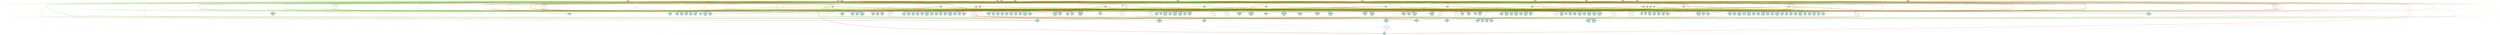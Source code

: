 digraph {
	node [fontsize=9 height=0.2 shape=circle width=0.2]
	-1 [fillcolor=lightgray shape=box style=filled]
	-2 [fillcolor=lightgray shape=box style=filled]
	-3 [fillcolor=lightgray shape=box style=filled]
	-4 [fillcolor=lightgray shape=box style=filled]
	-5 [fillcolor=lightgray shape=box style=filled]
	-6 [fillcolor=lightgray shape=box style=filled]
	-7 [fillcolor=lightgray shape=box style=filled]
	-8 [fillcolor=lightgray shape=box style=filled]
	-9 [fillcolor=lightgray shape=box style=filled]
	-10 [fillcolor=lightgray shape=box style=filled]
	-11 [fillcolor=lightgray shape=box style=filled]
	-12 [fillcolor=lightgray shape=box style=filled]
	-13 [fillcolor=lightgray shape=box style=filled]
	-14 [fillcolor=lightgray shape=box style=filled]
	-15 [fillcolor=lightgray shape=box style=filled]
	-16 [fillcolor=lightgray shape=box style=filled]
	-17 [fillcolor=lightgray shape=box style=filled]
	-18 [fillcolor=lightgray shape=box style=filled]
	-19 [fillcolor=lightgray shape=box style=filled]
	-20 [fillcolor=lightgray shape=box style=filled]
	-21 [fillcolor=lightgray shape=box style=filled]
	-22 [fillcolor=lightgray shape=box style=filled]
	-23 [fillcolor=lightgray shape=box style=filled]
	-24 [fillcolor=lightgray shape=box style=filled]
	-25 [fillcolor=lightgray shape=box style=filled]
	-26 [fillcolor=lightgray shape=box style=filled]
	-27 [fillcolor=lightgray shape=box style=filled]
	-28 [fillcolor=lightgray shape=box style=filled]
	-29 [fillcolor=lightgray shape=box style=filled]
	0 [fillcolor=lightblue style=filled]
	1 [fillcolor=lightblue style=filled]
	2 [fillcolor=lightblue style=filled]
	3 [fillcolor=lightblue style=filled]
	4 [fillcolor=lightblue style=filled]
	5 [fillcolor=lightblue style=filled]
	6 [fillcolor=lightblue style=filled]
	7 [fillcolor=lightblue style=filled]
	8 [fillcolor=lightblue style=filled]
	9 [fillcolor=lightblue style=filled]
	10 [fillcolor=lightblue style=filled]
	11 [fillcolor=lightblue style=filled]
	12 [fillcolor=lightblue style=filled]
	13 [fillcolor=lightblue style=filled]
	14 [fillcolor=lightblue style=filled]
	15 [fillcolor=lightblue style=filled]
	16 [fillcolor=lightblue style=filled]
	17 [fillcolor=lightblue style=filled]
	18 [fillcolor=lightblue style=filled]
	19 [fillcolor=lightblue style=filled]
	20 [fillcolor=lightblue style=filled]
	21 [fillcolor=lightblue style=filled]
	22 [fillcolor=lightblue style=filled]
	23 [fillcolor=lightblue style=filled]
	24 [fillcolor=lightblue style=filled]
	25 [fillcolor=lightblue style=filled]
	26 [fillcolor=lightblue style=filled]
	27 [fillcolor=lightblue style=filled]
	28 [fillcolor=lightblue style=filled]
	29 [fillcolor=lightblue style=filled]
	30 [fillcolor=lightblue style=filled]
	31 [fillcolor=lightblue style=filled]
	32 [fillcolor=lightblue style=filled]
	33 [fillcolor=lightblue style=filled]
	34 [fillcolor=lightblue style=filled]
	35 [fillcolor=lightblue style=filled]
	36 [fillcolor=lightblue style=filled]
	37 [fillcolor=lightblue style=filled]
	38 [fillcolor=lightblue style=filled]
	39 [fillcolor=lightblue style=filled]
	40 [fillcolor=lightblue style=filled]
	41 [fillcolor=lightblue style=filled]
	42 [fillcolor=lightblue style=filled]
	43 [fillcolor=lightblue style=filled]
	44 [fillcolor=lightblue style=filled]
	45 [fillcolor=lightblue style=filled]
	46 [fillcolor=lightblue style=filled]
	47 [fillcolor=lightblue style=filled]
	48 [fillcolor=lightblue style=filled]
	49 [fillcolor=lightblue style=filled]
	50 [fillcolor=lightblue style=filled]
	51 [fillcolor=lightblue style=filled]
	52 [fillcolor=lightblue style=filled]
	53 [fillcolor=lightblue style=filled]
	54 [fillcolor=lightblue style=filled]
	55 [fillcolor=lightblue style=filled]
	56 [fillcolor=lightblue style=filled]
	57 [fillcolor=lightblue style=filled]
	58 [fillcolor=lightblue style=filled]
	59 [fillcolor=lightblue style=filled]
	60 [fillcolor=lightblue style=filled]
	61 [fillcolor=lightblue style=filled]
	62 [fillcolor=lightblue style=filled]
	63 [fillcolor=lightblue style=filled]
	64 [fillcolor=lightblue style=filled]
	65 [fillcolor=lightblue style=filled]
	66 [fillcolor=lightblue style=filled]
	67 [fillcolor=lightblue style=filled]
	68 [fillcolor=lightblue style=filled]
	69 [fillcolor=lightblue style=filled]
	70 [fillcolor=lightblue style=filled]
	71 [fillcolor=lightblue style=filled]
	72 [fillcolor=lightblue style=filled]
	73 [fillcolor=lightblue style=filled]
	74 [fillcolor=lightblue style=filled]
	75 [fillcolor=lightblue style=filled]
	76 [fillcolor=lightblue style=filled]
	77 [fillcolor=lightblue style=filled]
	78 [fillcolor=lightblue style=filled]
	79 [fillcolor=lightblue style=filled]
	80 [fillcolor=lightblue style=filled]
	81 [fillcolor=lightblue style=filled]
	82 [fillcolor=lightblue style=filled]
	83 [fillcolor=lightblue style=filled]
	84 [fillcolor=lightblue style=filled]
	85 [fillcolor=lightblue style=filled]
	86 [fillcolor=lightblue style=filled]
	87 [fillcolor=lightblue style=filled]
	88 [fillcolor=lightblue style=filled]
	89 [fillcolor=lightblue style=filled]
	90 [fillcolor=lightblue style=filled]
	91 [fillcolor=lightblue style=filled]
	92 [fillcolor=lightblue style=filled]
	93 [fillcolor=lightblue style=filled]
	94 [fillcolor=lightblue style=filled]
	95 [fillcolor=lightblue style=filled]
	96 [fillcolor=lightblue style=filled]
	97 [fillcolor=lightblue style=filled]
	98 [fillcolor=lightblue style=filled]
	99 [fillcolor=lightblue style=filled]
	100 [fillcolor=lightblue style=filled]
	101 [fillcolor=lightblue style=filled]
	102 [fillcolor=lightblue style=filled]
	103 [fillcolor=lightblue style=filled]
	104 [fillcolor=lightblue style=filled]
	105 [fillcolor=lightblue style=filled]
	106 [fillcolor=lightblue style=filled]
	107 [fillcolor=lightblue style=filled]
	108 [fillcolor=lightblue style=filled]
	109 [fillcolor=lightblue style=filled]
	110 [fillcolor=lightblue style=filled]
	111 [fillcolor=lightblue style=filled]
	112 [fillcolor=lightblue style=filled]
	113 [fillcolor=lightblue style=filled]
	114 [fillcolor=lightblue style=filled]
	115 [fillcolor=lightblue style=filled]
	116 [fillcolor=lightblue style=filled]
	117 [fillcolor=lightblue style=filled]
	118 [fillcolor=lightblue style=filled]
	119 [fillcolor=lightblue style=filled]
	120 [fillcolor=lightblue style=filled]
	121 [fillcolor=lightblue style=filled]
	122 [fillcolor=lightblue style=filled]
	123 [fillcolor=lightblue style=filled]
	124 [fillcolor=lightblue style=filled]
	125 [fillcolor=lightblue style=filled]
	126 [fillcolor=lightblue style=filled]
	127 [fillcolor=lightblue style=filled]
	128 [fillcolor=lightblue style=filled]
	129 [fillcolor=lightblue style=filled]
	130 [fillcolor=lightblue style=filled]
	131 [fillcolor=lightblue style=filled]
	132 [fillcolor=lightblue style=filled]
	133 [fillcolor=lightblue style=filled]
	2167 [fillcolor=white style=filled]
	152 [fillcolor=white style=filled]
	2678 [fillcolor=white style=filled]
	2245 [fillcolor=white style=filled]
	3269 [fillcolor=white style=filled]
	2763 [fillcolor=white style=filled]
	1740 [fillcolor=white style=filled]
	1568 [fillcolor=white style=filled]
	1576 [fillcolor=white style=filled]
	2837 [fillcolor=white style=filled]
	2876 [fillcolor=white style=filled]
	2908 [fillcolor=white style=filled]
	2409 [fillcolor=white style=filled]
	2435 [fillcolor=white style=filled]
	2056 [fillcolor=white style=filled]
	2546 [fillcolor=white style=filled]
	511 [fillcolor=white style=filled]
	-6 -> 38 [color=green penwidth=0.44942626080046455 style=solid]
	-19 -> 20 [color=green penwidth=0.695531874966373 style=dotted]
	-13 -> 40 [color=red penwidth=0.663802820671284 style=solid]
	-27 -> 10 [color=red penwidth=0.6459365183702014 style=dotted]
	-23 -> 71 [color=green penwidth=0.43206790508210025 style=dotted]
	-14 -> 94 [color=red penwidth=0.1404143565763708 style=solid]
	-4 -> 104 [color=red penwidth=0.14204055022610673 style=solid]
	152 -> 93 [color=green penwidth=0.4760316876088848 style=dotted]
	-27 -> 20 [color=green penwidth=0.3658761395708646 style=solid]
	-17 -> 73 [color=green penwidth=0.30960033244110763 style=solid]
	-23 -> 122 [color=red penwidth=0.10695654797719374 style=dotted]
	-21 -> 23 [color=green penwidth=0.29112244555675 style=solid]
	-26 -> 72 [color=green penwidth=0.1036205678006657 style=dotted]
	-3 -> 23 [color=green penwidth=0.3155587631731269 style=solid]
	-29 -> 81 [color=red penwidth=0.14752258737841623 style=dotted]
	-22 -> 113 [color=red penwidth=0.3358094990035113 style=solid]
	-19 -> 107 [color=green penwidth=0.3092577326879379 style=dotted]
	-26 -> 66 [color=green penwidth=0.3609305969649764 style=dotted]
	-10 -> 93 [color=red penwidth=0.10497263725770813 style=solid]
	-18 -> 45 [color=red penwidth=0.44950998118633034 style=solid]
	-8 -> 4 [color=red penwidth=0.21369536276682366 style=dotted]
	-25 -> 50 [color=red penwidth=0.14808436174518147 style=solid]
	-29 -> 8 [color=red penwidth=0.9663541520755666 style=solid]
	-12 -> 45 [color=red penwidth=0.3911508641290319 style=solid]
	-23 -> 99 [color=green penwidth=0.27319200161104196 style=dotted]
	-11 -> 116 [color=red penwidth=0.2916794976213797 style=solid]
	-27 -> 38 [color=green penwidth=1.2175587745636014 style=dotted]
	-24 -> 106 [color=green penwidth=0.192569490005282 style=dotted]
	-9 -> 15 [color=red penwidth=0.27026187432383575 style=solid]
	-1 -> 30 [color=red penwidth=0.5664535927935643 style=solid]
	152 -> 26 [color=green penwidth=0.4323830352152611 style=dotted]
	-27 -> 43 [color=green penwidth=0.3614096104418374 style=solid]
	-20 -> 106 [color=red penwidth=0.18472050661781847 style=solid]
	-25 -> 28 [color=green penwidth=0.3129427995836942 style=dotted]
	-29 -> 101 [color=green penwidth=0.16422552213985298 style=dotted]
	-11 -> 55 [color=red penwidth=0.6239323347413325 style=dotted]
	-16 -> 47 [color=green penwidth=0.2333371971177564 style=dotted]
	-26 -> 86 [color=red penwidth=0.15788677694176967 style=dotted]
	-13 -> 30 [color=red penwidth=0.11297398871466795 style=dotted]
	-12 -> 8 [color=green penwidth=0.5289515800791006 style=solid]
	-16 -> 121 [color=green penwidth=0.11682116154088662 style=solid]
	-14 -> 46 [color=green penwidth=0.3455263856894991 style=solid]
	-29 -> 53 [color=red penwidth=0.679316286877322 style=dotted]
	-28 -> 6 [color=red penwidth=0.6048643420014335 style=dotted]
	-18 -> 119 [color=red penwidth=0.41124328734314175 style=solid]
	-9 -> 25 [color=green penwidth=0.7136239532587286 style=solid]
	-3 -> 25 [color=red penwidth=0.25215239996808914 style=solid]
	-27 -> 126 [color=red penwidth=0.1540403317737925 style=dotted]
	-20 -> 100 [color=red penwidth=0.9856178492718802 style=solid]
	-14 -> 80 [color=green penwidth=0.28400468657977807 style=solid]
	-2 -> 36 [color=red penwidth=0.10343928656884419 style=dotted]
	-20 -> 1 [color=red penwidth=0.11279249809564364 style=dotted]
	-27 -> 74 [color=green penwidth=0.36292305303098604 style=solid]
	-20 -> 55 [color=red penwidth=0.19832971486407208 style=solid]
	-2 -> 34 [color=red penwidth=0.21685499637801026 style=dotted]
	-27 -> 130 [color=red penwidth=0.2817489484477765 style=dotted]
	-9 -> 33 [color=red penwidth=0.3149822484106293 style=solid]
	-16 -> 107 [color=green penwidth=0.38699213031236857 style=dotted]
	-16 -> 70 [color=green penwidth=0.5859733143949473 style=solid]
	-26 -> 98 [color=green penwidth=0.41932427070177236 style=solid]
	-22 -> 2 [color=green penwidth=0.49950298743630217 style=solid]
	-19 -> 72 [color=red penwidth=0.3279154406481891 style=solid]
	152 -> 34 [color=green penwidth=0.17268272178830013 style=solid]
	-29 -> 119 [color=red penwidth=0.6494458630343757 style=solid]
	-29 -> 10 [color=red penwidth=0.39663231030673873 style=dotted]
	-10 -> 47 [color=red penwidth=0.3863780167097213 style=dotted]
	-20 -> 79 [color=green penwidth=0.18189570012187228 style=solid]
	-3 -> 73 [color=green penwidth=0.7789159268337486 style=solid]
	-3 -> 53 [color=green penwidth=0.26828412636986654 style=dotted]
	-18 -> 63 [color=red penwidth=0.7465352956593879 style=solid]
	-16 -> 34 [color=green penwidth=0.10547812812644623 style=solid]
	-13 -> 45 [color=red penwidth=0.10655337088742477 style=dotted]
	-5 -> 93 [color=red penwidth=0.46253267341920457 style=solid]
	-29 -> 67 [color=green penwidth=0.4119044517356558 style=dotted]
	-3 -> 69 [color=green penwidth=0.1057719903353628 style=solid]
	-26 -> 21 [color=green penwidth=0.13474950165270355 style=dotted]
	-9 -> 64 [color=green penwidth=0.22291144692113835 style=dotted]
	-9 -> 8 [color=red penwidth=0.17982118996446453 style=dotted]
	-18 -> 121 [color=red penwidth=0.12691920000366186 style=solid]
	-29 -> 90 [color=red penwidth=0.15433371309317262 style=solid]
	-14 -> 99 [color=red penwidth=0.1461643317453468 style=dotted]
	-24 -> 27 [color=red penwidth=0.4126143693288876 style=solid]
	-9 -> 54 [color=green penwidth=0.13158197038970026 style=solid]
	152 -> 46 [color=green penwidth=0.36272309244925305 style=solid]
	-5 -> 62 [color=green penwidth=0.27270778693554637 style=dotted]
	-7 -> 112 [color=red penwidth=0.2571613624891827 style=dotted]
	-20 -> 21 [color=green penwidth=0.6655955624003604 style=solid]
	-29 -> 111 [color=green penwidth=0.33373036168658377 style=dotted]
	-19 -> 0 [color=green penwidth=0.3753562124911801 style=dotted]
	-28 -> 62 [color=red penwidth=0.6844940425339116 style=dotted]
	-5 -> 65 [color=red penwidth=0.22144076818706826 style=dotted]
	-19 -> 81 [color=red penwidth=0.17598496414674078 style=solid]
	-11 -> 83 [color=red penwidth=0.10966138101998692 style=dotted]
	-21 -> 44 [color=green penwidth=0.5269887202655276 style=solid]
	-23 -> 78 [color=green penwidth=0.13186996192423664 style=dotted]
	152 -> 84 [color=red penwidth=0.12292305529976276 style=dotted]
	-11 -> 60 [color=green penwidth=0.31620283027564056 style=dotted]
	-8 -> 25 [color=green penwidth=0.10782514845019958 style=dotted]
	-4 -> 120 [color=green penwidth=0.927722768532927 style=dotted]
	-18 -> 127 [color=red penwidth=0.2184697036383359 style=dotted]
	-29 -> 43 [color=green penwidth=0.20520164110489453 style=dotted]
	-1 -> 47 [color=green penwidth=0.2667600377510344 style=dotted]
	-25 -> 120 [color=green penwidth=0.26715496829280616 style=solid]
	-10 -> 87 [color=green penwidth=0.36776495623163485 style=dotted]
	-6 -> 83 [color=green penwidth=0.11729810372180118 style=dotted]
	-20 -> 8 [color=green penwidth=0.13681849984254302 style=solid]
	-10 -> 20 [color=green penwidth=1.0593808718029585 style=solid]
	-17 -> 43 [color=green penwidth=0.13957060630111823 style=dotted]
	-4 -> 80 [color=red penwidth=0.6653161163513266 style=dotted]
	-25 -> 117 [color=red penwidth=0.5503020758967881 style=solid]
	-16 -> 122 [color=green penwidth=0.5030550166982517 style=solid]
	-25 -> 122 [color=red penwidth=0.33608716228624735 style=dotted]
	-16 -> 23 [color=green penwidth=0.5486276483292125 style=dotted]
	-14 -> 3 [color=red penwidth=0.8246704486507325 style=solid]
	152 -> 10 [color=red penwidth=0.2757717647949931 style=solid]
	152 -> 3 [color=green penwidth=0.1892698191949933 style=dotted]
	-6 -> 111 [color=green penwidth=0.36427298111189443 style=dotted]
	-11 -> 78 [color=red penwidth=0.3267130377390389 style=dotted]
	-12 -> 85 [color=green penwidth=1.1204886160509102 style=solid]
	-9 -> 32 [color=red penwidth=0.2986736435043303 style=solid]
	-23 -> 48 [color=red penwidth=0.3355268663901814 style=solid]
	-16 -> 72 [color=red penwidth=0.6194373696755013 style=dotted]
	-11 -> 6 [color=green penwidth=0.3360941574055303 style=dotted]
	-8 -> 117 [color=green penwidth=0.11699141052145923 style=dotted]
	-19 -> 92 [color=green penwidth=0.24341432395216017 style=solid]
	-4 -> 99 [color=green penwidth=0.36554348038015994 style=dotted]
	-18 -> 114 [color=red penwidth=0.13389048400019943 style=dotted]
	-6 -> 14 [color=green penwidth=0.6517467318468242 style=solid]
	-5 -> 16 [color=green penwidth=0.16678040124349897 style=solid]
	-29 -> 52 [color=red penwidth=0.1977221781574217 style=solid]
	-21 -> 35 [color=red penwidth=0.1883786456853238 style=dotted]
	-23 -> 10 [color=green penwidth=0.48730784073017497 style=dotted]
	-27 -> 57 [color=green penwidth=0.101209251514677 style=dotted]
	-16 -> 25 [color=green penwidth=0.17359939099744087 style=dotted]
	-28 -> 116 [color=red penwidth=0.1381208518500534 style=solid]
	-11 -> 74 [color=red penwidth=0.21444884826680136 style=dotted]
	152 -> 98 [color=green penwidth=0.20078103242806183 style=solid]
	-15 -> 87 [color=red penwidth=0.2604249089022469 style=solid]
	-5 -> 35 [color=red penwidth=0.1393020035129126 style=solid]
	-21 -> 42 [color=green penwidth=0.12018222955719995 style=solid]
	-23 -> 57 [color=red penwidth=0.3055455039938316 style=solid]
	-25 -> 53 [color=red penwidth=0.22964168058184 style=solid]
	-13 -> 131 [color=red penwidth=0.4917772483457302 style=dotted]
	-21 -> 1 [color=red penwidth=0.23542738157250137 style=solid]
	-23 -> 0 [color=red penwidth=0.5386066229699711 style=solid]
	-24 -> 89 [color=green penwidth=0.12162186948129852 style=solid]
	-8 -> 61 [color=green penwidth=0.10852573151685747 style=solid]
	-19 -> 34 [color=red penwidth=0.3707212255153405 style=solid]
	-11 -> 88 [color=green penwidth=0.4792093752394966 style=dotted]
	-8 -> 45 [color=red penwidth=0.21787870716258811 style=dotted]
	-7 -> 113 [color=red penwidth=0.503860862263361 style=solid]
	-27 -> 19 [color=red penwidth=0.13904929298625593 style=dotted]
	-9 -> 72 [color=red penwidth=0.17319643705728155 style=dotted]
	-5 -> 20 [color=red penwidth=0.15295525678592692 style=dotted]
	-4 -> 52 [color=red penwidth=0.27866962768524023 style=solid]
	-3 -> 63 [color=green penwidth=0.5685503718661231 style=solid]
	-24 -> 45 [color=green penwidth=0.6677059649142913 style=solid]
	-13 -> 103 [color=green penwidth=0.5788006982076339 style=dotted]
	-9 -> 19 [color=red penwidth=0.9638644135482168 style=dotted]
	-5 -> 127 [color=red penwidth=0.15140516571263685 style=dotted]
	-23 -> 44 [color=red penwidth=0.24800407166785488 style=solid]
	-5 -> 68 [color=green penwidth=0.10681308774397913 style=solid]
	-23 -> 29 [color=green penwidth=0.4553593640502134 style=solid]
	-4 -> 109 [color=red penwidth=0.5030349281760199 style=dotted]
	-6 -> 122 [color=red penwidth=0.14715885085563835 style=solid]
	-5 -> 77 [color=red penwidth=0.6314368783586882 style=solid]
	-17 -> 111 [color=red penwidth=0.37511649698690364 style=dotted]
	-10 -> 77 [color=red penwidth=0.16596670080474143 style=dotted]
	-5 -> 124 [color=red penwidth=0.2195769631890239 style=solid]
	-20 -> 127 [color=red penwidth=0.43635004732987803 style=solid]
	-13 -> 12 [color=red penwidth=0.42469040223618404 style=dotted]
	-28 -> 41 [color=green penwidth=0.5547302011790143 style=solid]
	-18 -> 17 [color=green penwidth=0.17693993882940118 style=solid]
	-3 -> 89 [color=green penwidth=0.2392666187933666 style=solid]
	-25 -> 61 [color=red penwidth=0.15535581494771974 style=solid]
	-10 -> 4 [color=green penwidth=0.13129608345342703 style=solid]
	-9 -> 57 [color=red penwidth=0.2548293626513023 style=solid]
	-8 -> 79 [color=green penwidth=0.4909428987167366 style=dotted]
	-20 -> 102 [color=green penwidth=0.3067136294462712 style=dotted]
	-26 -> 99 [color=green penwidth=0.2843583853764511 style=dotted]
	-22 -> 54 [color=green penwidth=0.5963718560232383 style=solid]
	-27 -> 103 [color=green penwidth=0.843773401739132 style=dotted]
	-13 -> 97 [color=red penwidth=0.3486764429414416 style=dotted]
	152 -> 115 [color=green penwidth=0.32241158547054743 style=solid]
	-15 -> 71 [color=red penwidth=0.6043042760557366 style=solid]
	-7 -> 1 [color=red penwidth=0.4932696554632432 style=solid]
	152 -> 15 [color=red penwidth=0.2620665892420372 style=solid]
	-3 -> 120 [color=red penwidth=0.1443643500913671 style=solid]
	-19 -> 120 [color=green penwidth=0.2775362041140592 style=solid]
	-29 -> 35 [color=green penwidth=0.6585593489491445 style=dotted]
	-14 -> 84 [color=green penwidth=0.1318945599513255 style=solid]
	-15 -> 51 [color=green penwidth=0.5304834694221994 style=dotted]
	-6 -> 45 [color=red penwidth=0.4498477838096846 style=solid]
	-20 -> 90 [color=green penwidth=0.22954191602084315 style=solid]
	-14 -> 57 [color=red penwidth=0.36721158905253004 style=solid]
	-10 -> 66 [color=red penwidth=0.28079693520413346 style=dotted]
	-2 -> 6 [color=red penwidth=0.18060402595476813 style=solid]
	-17 -> 16 [color=green penwidth=0.5831087162204229 style=dotted]
	-24 -> 29 [color=green penwidth=0.2488407168924949 style=dotted]
	-24 -> 9 [color=red penwidth=0.43073771614957457 style=dotted]
	-2 -> 85 [color=green penwidth=0.1353482363683049 style=dotted]
	-12 -> 60 [color=green penwidth=0.5021858374236198 style=solid]
	-14 -> 11 [color=green penwidth=0.6020205987593252 style=dotted]
	-22 -> 27 [color=red penwidth=0.7564612772097479 style=solid]
	-19 -> 111 [color=green penwidth=0.5280880153212595 style=solid]
	-24 -> 111 [color=green penwidth=0.19473653314605446 style=solid]
	-17 -> 68 [color=green penwidth=0.23605646149569523 style=dotted]
	-16 -> 57 [color=green penwidth=0.3039700070916287 style=dotted]
	-7 -> 53 [color=green penwidth=0.5757361192881734 style=solid]
	-11 -> 48 [color=green penwidth=0.18015807084628024 style=dotted]
	-17 -> 10 [color=red penwidth=0.4839906004303055 style=solid]
	-19 -> 58 [color=green penwidth=0.1762648736214723 style=dotted]
	-18 -> 33 [color=green penwidth=0.3784680744050619 style=solid]
	-17 -> 97 [color=green penwidth=0.4279336928348674 style=solid]
	-6 -> 116 [color=red penwidth=0.331954760754293 style=solid]
	-1 -> 128 [color=green penwidth=0.2236742562438791 style=solid]
	-15 -> 84 [color=green penwidth=0.2852849412532815 style=solid]
	-11 -> 126 [color=green penwidth=0.49155622239685615 style=dotted]
	-28 -> 29 [color=green penwidth=0.1861979116602179 style=dotted]
	-26 -> 96 [color=red penwidth=0.327523275004187 style=solid]
	-9 -> 81 [color=green penwidth=0.27314924658232087 style=dotted]
	-19 -> 30 [color=green penwidth=0.2163094210600643 style=dotted]
	-21 -> 18 [color=red penwidth=0.22605761635885982 style=solid]
	-25 -> 83 [color=red penwidth=0.16879016989540138 style=dotted]
	152 -> 130 [color=green penwidth=0.10850525736510065 style=solid]
	-23 -> 73 [color=red penwidth=0.6456946746899362 style=solid]
	-24 -> 55 [color=red penwidth=0.3106960133287793 style=dotted]
	-1 -> 1 [color=red penwidth=0.19868639685617756 style=solid]
	-5 -> 17 [color=red penwidth=0.3399579688658559 style=solid]
	-27 -> 99 [color=red penwidth=0.3824112691581545 style=solid]
	-15 -> 96 [color=green penwidth=0.5146832553832817 style=solid]
	-20 -> 114 [color=red penwidth=0.2925072288424123 style=solid]
	-21 -> 54 [color=red penwidth=0.27486144458178485 style=dotted]
	-25 -> 15 [color=green penwidth=1.0235673015977382 style=solid]
	-4 -> 58 [color=red penwidth=0.44765313680398067 style=dotted]
	-24 -> 37 [color=red penwidth=0.6802919617202506 style=dotted]
	-12 -> 132 [color=green penwidth=0.3363008610241734 style=solid]
	-7 -> 94 [color=red penwidth=0.6449749597374067 style=dotted]
	-24 -> 19 [color=green penwidth=0.27715107278457707 style=dotted]
	-27 -> 83 [color=red penwidth=0.6120793372985996 style=solid]
	-24 -> 133 [color=red penwidth=0.35952231360694664 style=solid]
	-5 -> 31 [color=green penwidth=0.3030788197063533 style=solid]
	-7 -> 52 [color=red penwidth=0.11879825785853255 style=solid]
	-9 -> 120 [color=green penwidth=0.2797202928199005 style=dotted]
	-19 -> 33 [color=red penwidth=0.5864490424550481 style=solid]
	-10 -> 115 [color=red penwidth=0.35073085740408616 style=dotted]
	-6 -> 110 [color=green penwidth=0.10456311145236695 style=solid]
	-26 -> 11 [color=green penwidth=0.3363614048926853 style=dotted]
	-4 -> 64 [color=green penwidth=0.39376156305143184 style=dotted]
	-4 -> 8 [color=green penwidth=0.7327460123072959 style=solid]
	-18 -> 79 [color=green penwidth=0.6146436914328841 style=dotted]
	-13 -> 124 [color=green penwidth=0.6701443274799606 style=solid]
	-16 -> 83 [color=red penwidth=0.4616769317784053 style=dotted]
	-18 -> 75 [color=green penwidth=0.3452573912892116 style=dotted]
	-27 -> 55 [color=red penwidth=0.23862124689835992 style=dotted]
	-1 -> 0 [color=red penwidth=0.34758609819752606 style=solid]
	-4 -> 84 [color=green penwidth=0.13875563104278882 style=dotted]
	-19 -> 122 [color=green penwidth=0.20974784959714324 style=solid]
	-20 -> 96 [color=red penwidth=0.249824328837486 style=solid]
	-27 -> 32 [color=red penwidth=0.866212658966154 style=dotted]
	-1 -> 90 [color=red penwidth=0.5136197804584011 style=solid]
	-7 -> 47 [color=green penwidth=0.8484179249146672 style=dotted]
	-18 -> 27 [color=green penwidth=0.17815505467126247 style=solid]
	-4 -> 0 [color=red penwidth=0.3634583117601402 style=solid]
	-28 -> 128 [color=green penwidth=0.5134564569210849 style=solid]
	-23 -> 3 [color=green penwidth=0.15463921054304747 style=solid]
	-3 -> 58 [color=green penwidth=0.2342563467616897 style=dotted]
	-2 -> 22 [color=red penwidth=0.44789782194936145 style=dotted]
	-27 -> 60 [color=red penwidth=0.17826638122962657 style=dotted]
	-15 -> 62 [color=green penwidth=0.36559941117184724 style=dotted]
	-3 -> 59 [color=green penwidth=0.13890823365543428 style=solid]
	-1 -> 93 [color=green penwidth=0.30742526529250247 style=solid]
	-7 -> 26 [color=red penwidth=0.159612140642304 style=dotted]
	-5 -> 33 [color=red penwidth=0.22504596939388197 style=dotted]
	-9 -> 47 [color=red penwidth=0.23364393056174693 style=dotted]
	-19 -> 119 [color=green penwidth=0.16678448434475013 style=solid]
	-19 -> 99 [color=green penwidth=0.4119061890248702 style=dotted]
	-11 -> 17 [color=red penwidth=0.17362441628083528 style=dotted]
	-18 -> 52 [color=green penwidth=0.34501866091041533 style=dotted]
	-8 -> 11 [color=green penwidth=0.822891066779823 style=dotted]
	-16 -> 26 [color=green penwidth=0.5382857434768572 style=dotted]
	-3 -> 133 [color=red penwidth=0.4285393952516994 style=solid]
	-25 -> 49 [color=red penwidth=0.12044034620276724 style=dotted]
	-13 -> 118 [color=green penwidth=0.1558125036773077 style=dotted]
	-6 -> 43 [color=green penwidth=0.24418588865572008 style=solid]
	-21 -> 53 [color=green penwidth=0.16201992808691884 style=solid]
	-12 -> 101 [color=red penwidth=0.17810637704024934 style=solid]
	-28 -> 55 [color=green penwidth=0.9990478038132835 style=solid]
	-26 -> 38 [color=green penwidth=0.7559223791668523 style=solid]
	-25 -> 9 [color=red penwidth=0.2636620391347818 style=solid]
	-6 -> 12 [color=green penwidth=0.14345215525639224 style=dotted]
	-7 -> 80 [color=green penwidth=0.4749033393264742 style=dotted]
	-12 -> 152 [color=green penwidth=0.2942312952771299 style=solid]
	-2 -> 17 [color=green penwidth=0.1894911598522188 style=solid]
	-6 -> 78 [color=green penwidth=0.41627291890680773 style=solid]
	-12 -> 4 [color=red penwidth=0.22070403442884945 style=solid]
	-3 -> 93 [color=green penwidth=0.20506823693333692 style=solid]
	-13 -> 5 [color=green penwidth=0.4036465644962788 style=dotted]
	-7 -> 127 [color=red penwidth=0.5262573155227163 style=dotted]
	-22 -> 152 [color=red penwidth=0.4053716725290847 style=solid]
	-21 -> 6 [color=green penwidth=0.9563009884805648 style=dotted]
	-24 -> 56 [color=red penwidth=0.22924637962539632 style=dotted]
	-17 -> 87 [color=green penwidth=0.2568085612792691 style=solid]
	-13 -> 122 [color=green penwidth=0.3742477792563288 style=dotted]
	-27 -> 84 [color=green penwidth=0.25294345913134053 style=dotted]
	-5 -> 47 [color=green penwidth=0.6033976039665361 style=dotted]
	-24 -> 124 [color=green penwidth=0.5200006669799627 style=solid]
	-5 -> 63 [color=red penwidth=0.33168826759579223 style=solid]
	-17 -> 23 [color=green penwidth=0.31848052380621195 style=solid]
	-12 -> 13 [color=red penwidth=0.38897573694396237 style=dotted]
	-1 -> 33 [color=red penwidth=0.40062390145415117 style=dotted]
	-15 -> 3 [color=green penwidth=0.17174061791288747 style=dotted]
	-24 -> 102 [color=red penwidth=0.2237850804205868 style=solid]
	-23 -> 45 [color=green penwidth=0.43945084489245856 style=solid]
	-11 -> 127 [color=green penwidth=0.5598386453851777 style=dotted]
	-6 -> 114 [color=green penwidth=0.5851248623279945 style=solid]
	-9 -> 17 [color=red penwidth=0.5813801213558583 style=solid]
	-18 -> 55 [color=red penwidth=0.22775995539635358 style=dotted]
	-18 -> 81 [color=red penwidth=0.26700259465244347 style=solid]
	-2 -> 152 [color=red penwidth=0.12387329209301082 style=dotted]
	-28 -> 42 [color=red penwidth=0.5449598441620235 style=dotted]
	-12 -> 65 [color=green penwidth=0.45430398607861444 style=solid]
	-19 -> 66 [color=green penwidth=0.2860244724202837 style=dotted]
	-29 -> 133 [color=red penwidth=0.6556049177605844 style=solid]
	-13 -> 75 [color=red penwidth=0.9966771213087984 style=dotted]
	-26 -> 42 [color=red penwidth=0.5488525787484231 style=dotted]
	-4 -> 40 [color=green penwidth=0.17267627557376822 style=dotted]
	-5 -> 73 [color=red penwidth=0.49500486097301544 style=solid]
	-11 -> 86 [color=green penwidth=0.39458249027947223 style=solid]
	-9 -> 80 [color=green penwidth=0.7640151388723327 style=solid]
	-5 -> 84 [color=green penwidth=0.23749163985425656 style=solid]
	-6 -> 42 [color=green penwidth=0.4661932305327865 style=dotted]
	-3 -> 32 [color=red penwidth=0.20241376387055637 style=solid]
	-21 -> 52 [color=red penwidth=0.6373845666396288 style=dotted]
	-18 -> 99 [color=green penwidth=0.3475335151900903 style=solid]
	-18 -> 89 [color=red penwidth=0.12910382367929285 style=solid]
	-27 -> 67 [color=green penwidth=0.1742431108547174 style=solid]
	-13 -> 84 [color=red penwidth=0.4592379652959284 style=solid]
	-9 -> 7 [color=green penwidth=0.45452890707077687 style=dotted]
	-9 -> 27 [color=green penwidth=0.1265030950367517 style=solid]
	-15 -> 67 [color=red penwidth=0.30156967709762206 style=dotted]
	-13 -> 18 [color=green penwidth=1.0475983625324066 style=dotted]
	-23 -> 101 [color=green penwidth=0.13226165411551494 style=solid]
	-3 -> 18 [color=red penwidth=0.17010757932143672 style=dotted]
	-28 -> 127 [color=green penwidth=0.3550618252885547 style=dotted]
	-4 -> 69 [color=green penwidth=0.1572560093381891 style=dotted]
	-28 -> 93 [color=green penwidth=0.3332003763330283 style=solid]
	-13 -> 113 [color=red penwidth=0.3337559835998705 style=dotted]
	-10 -> 112 [color=red penwidth=0.42693291051939153 style=solid]
	-17 -> 38 [color=red penwidth=0.459132903386657 style=solid]
	-6 -> 107 [color=red penwidth=0.26096662909095125 style=solid]
	-19 -> 132 [color=red penwidth=0.4488410797227885 style=solid]
	-1 -> 107 [color=green penwidth=0.35179483428729863 style=dotted]
	-16 -> 85 [color=green penwidth=0.453771791402946 style=solid]
	-7 -> 130 [color=green penwidth=0.3005874422958076 style=dotted]
	-17 -> 2 [color=green penwidth=0.5316818067672997 style=dotted]
	-22 -> 49 [color=green penwidth=0.3192276359653935 style=dotted]
	-24 -> 107 [color=green penwidth=0.29408617337532506 style=dotted]
	-16 -> 51 [color=red penwidth=0.17433436000867364 style=solid]
	-28 -> 74 [color=green penwidth=0.5563015584178752 style=solid]
	-21 -> 112 [color=red penwidth=0.3217333865306885 style=dotted]
	-13 -> 10 [color=green penwidth=0.15345273582725932 style=dotted]
	152 -> 50 [color=green penwidth=0.48630763402903654 style=solid]
	-12 -> 114 [color=red penwidth=0.2350950299483139 style=solid]
	-6 -> 64 [color=red penwidth=0.26028647537929905 style=solid]
	-24 -> 8 [color=green penwidth=0.24188544923417685 style=solid]
	-12 -> 103 [color=red penwidth=0.4878600791552433 style=solid]
	-11 -> 80 [color=red penwidth=0.17874890210699168 style=dotted]
	-7 -> 125 [color=red penwidth=0.9897517387540153 style=dotted]
	-1 -> 73 [color=green penwidth=0.15951247316992945 style=solid]
	-29 -> 37 [color=green penwidth=0.5593217924027166 style=dotted]
	-2 -> 133 [color=red penwidth=0.1164156772784427 style=dotted]
	-4 -> 34 [color=green penwidth=0.5243211438493601 style=dotted]
	-28 -> 97 [color=green penwidth=0.13969577941245492 style=dotted]
	-6 -> 76 [color=green penwidth=1.048775967519085 style=solid]
	-27 -> 118 [color=green penwidth=0.19752470405920375 style=solid]
	-6 -> 100 [color=red penwidth=0.6748667319768078 style=solid]
	-19 -> 94 [color=red penwidth=0.16629638772470262 style=solid]
	-8 -> 100 [color=green penwidth=0.11425292095147371 style=solid]
	-23 -> 35 [color=green penwidth=0.1296950608959846 style=solid]
	-4 -> 42 [color=green penwidth=0.14688308226300278 style=solid]
	-22 -> 45 [color=green penwidth=0.41966383819166175 style=solid]
	-25 -> 38 [color=red penwidth=0.2750466668605328 style=solid]
	-19 -> 42 [color=red penwidth=0.27066456601993594 style=solid]
	-25 -> 130 [color=green penwidth=0.7531903983985595 style=dotted]
	-11 -> 50 [color=red penwidth=0.4512963119739888 style=solid]
	-22 -> 24 [color=green penwidth=0.5251783450207295 style=solid]
	-15 -> 66 [color=red penwidth=0.24789069423127738 style=dotted]
	-27 -> 30 [color=green penwidth=0.18536210321168395 style=dotted]
	-23 -> 56 [color=green penwidth=0.15280643151734669 style=dotted]
	-25 -> 14 [color=green penwidth=0.41427514851193914 style=solid]
	-24 -> 58 [color=green penwidth=0.2820668333977513 style=dotted]
	-28 -> 39 [color=red penwidth=0.25941876680286546 style=solid]
	-17 -> 82 [color=red penwidth=0.20655491428932485 style=dotted]
	-28 -> 19 [color=red penwidth=0.2411031639357456 style=solid]
	-17 -> 119 [color=red penwidth=0.449241838459139 style=solid]
	-8 -> 118 [color=green penwidth=0.41193809040122464 style=solid]
	-26 -> 18 [color=red penwidth=0.11679964832961073 style=solid]
	-7 -> 5 [color=red penwidth=1.1138933662209511 style=solid]
	-8 -> 84 [color=green penwidth=0.1641473486656843 style=solid]
	-15 -> 132 [color=green penwidth=0.555968303738617 style=solid]
	-12 -> 67 [color=green penwidth=0.4802158457943896 style=solid]
	-3 -> 24 [color=red penwidth=0.3890473450169021 style=dotted]
	-15 -> 102 [color=green penwidth=0.18187560309537837 style=solid]
	-27 -> 70 [color=green penwidth=0.11254349721653267 style=solid]
	-27 -> 24 [color=red penwidth=0.2675241031464371 style=solid]
	-10 -> 92 [color=green penwidth=0.271684898056548 style=solid]
	-27 -> 113 [color=red penwidth=0.3611113688876534 style=solid]
	-7 -> 57 [color=green penwidth=0.6162502457361413 style=solid]
	-11 -> 123 [color=green penwidth=0.2708084897144082 style=solid]
	-25 -> 105 [color=red penwidth=0.42026296212272907 style=solid]
	152 -> 105 [color=green penwidth=0.6362523977957334 style=solid]
	-15 -> 23 [color=green penwidth=0.47974192959372597 style=solid]
	-4 -> 79 [color=green penwidth=0.19209848871202787 style=dotted]
	-8 -> 3 [color=green penwidth=0.10157212561142942 style=solid]
	-11 -> 97 [color=green penwidth=0.3442038508333405 style=solid]
	-10 -> 40 [color=red penwidth=0.28989681286794966 style=dotted]
	-18 -> 37 [color=red penwidth=0.16147700210573662 style=solid]
	-18 -> 91 [color=green penwidth=0.42828613811535143 style=solid]
	-24 -> 92 [color=green penwidth=0.2851621682503559 style=dotted]
	-18 -> 23 [color=green penwidth=0.25113074644064304 style=solid]
	-15 -> 49 [color=red penwidth=0.5678907228613586 style=solid]
	-20 -> 11 [color=green penwidth=0.14851753114021987 style=dotted]
	-28 -> 36 [color=green penwidth=0.14883019610077797 style=solid]
	-26 -> 15 [color=red penwidth=0.3222210381402391 style=dotted]
	-18 -> 56 [color=red penwidth=0.4339279158396523 style=dotted]
	-3 -> 80 [color=green penwidth=0.4816516916166249 style=solid]
	-8 -> 9 [color=green penwidth=0.1615670399077721 style=dotted]
	-18 -> 95 [color=red penwidth=0.4129037231624102 style=dotted]
	-4 -> 90 [color=red penwidth=0.3318988370413991 style=solid]
	-24 -> 12 [color=green penwidth=0.27833747267084763 style=dotted]
	-22 -> 44 [color=green penwidth=0.21133280694039758 style=solid]
	-12 -> 118 [color=red penwidth=0.3353540096025268 style=dotted]
	-24 -> 25 [color=red penwidth=0.48025533163458256 style=dotted]
	-4 -> 133 [color=red penwidth=0.14984971969810187 style=dotted]
	-22 -> 52 [color=red penwidth=0.7394589153907023 style=solid]
	-15 -> 27 [color=green penwidth=0.17711353124718154 style=solid]
	-22 -> 68 [color=red penwidth=0.5113181766607412 style=solid]
	-10 -> 90 [color=green penwidth=0.3823137780849155 style=dotted]
	-10 -> 124 [color=red penwidth=0.1796752672494094 style=dotted]
	-14 -> 110 [color=red penwidth=0.27314975379597384 style=dotted]
	-21 -> 124 [color=red penwidth=0.17855218000531953 style=dotted]
	-2 -> 21 [color=red penwidth=0.37666641126611067 style=solid]
	-22 -> 114 [color=green penwidth=0.15168217196829575 style=solid]
	-2 -> 105 [color=green penwidth=0.16760628449515125 style=solid]
	-3 -> 117 [color=green penwidth=0.28286715517588745 style=dotted]
	-19 -> 64 [color=red penwidth=0.23047304942063243 style=dotted]
	-18 -> 87 [color=green penwidth=0.13670030613981896 style=solid]
	-23 -> 17 [color=red penwidth=0.4968812084921489 style=dotted]
	-14 -> 32 [color=green penwidth=0.6588407981858188 style=solid]
	-19 -> 15 [color=red penwidth=0.2793175268629973 style=dotted]
	-6 -> 69 [color=green penwidth=0.17092838958773887 style=dotted]
	-28 -> 67 [color=red penwidth=0.6994418648486587 style=dotted]
	-13 -> 88 [color=red penwidth=0.26287569191392635 style=dotted]
	-29 -> 9 [color=red penwidth=0.5314401397807121 style=solid]
	-20 -> 109 [color=green penwidth=0.1370258383405077 style=dotted]
	-15 -> 21 [color=red penwidth=0.27857314681518075 style=dotted]
	-8 -> 26 [color=red penwidth=0.45993093074281044 style=dotted]
	-8 -> 22 [color=green penwidth=0.9784579517045386 style=solid]
	-26 -> 84 [color=red penwidth=0.1714152550960305 style=solid]
	-20 -> 92 [color=green penwidth=1.0068674353344966 style=dotted]
	-17 -> 39 [color=red penwidth=0.15572012228987087 style=dotted]
	-3 -> 60 [color=green penwidth=0.10982478794801684 style=solid]
	-17 -> 47 [color=red penwidth=0.5113816643221558 style=solid]
	-17 -> 51 [color=red penwidth=0.1618534379657161 style=solid]
	-10 -> 39 [color=green penwidth=0.5391661442719078 style=solid]
	-29 -> 29 [color=red penwidth=0.1967881097124115 style=solid]
	152 -> 113 [color=red penwidth=0.1480741994238558 style=dotted]
	-26 -> 94 [color=green penwidth=1.3545353617747944 style=solid]
	-12 -> 83 [color=green penwidth=0.12030124581969015 style=dotted]
	-13 -> 90 [color=red penwidth=0.13337726740469086 style=solid]
	-21 -> 13 [color=green penwidth=0.24541570968765636 style=solid]
	-4 -> 56 [color=green penwidth=0.3561832423984682 style=dotted]
	152 -> 68 [color=red penwidth=0.19343639215624475 style=dotted]
	-21 -> 55 [color=red penwidth=0.8664791118209689 style=dotted]
	-28 -> 124 [color=red penwidth=0.42562978245502614 style=solid]
	-11 -> 103 [color=green penwidth=0.30256060729907996 style=solid]
	-5 -> 120 [color=red penwidth=0.24242410846845605 style=solid]
	-19 -> 101 [color=red penwidth=0.4873348077061894 style=solid]
	-14 -> 1 [color=green penwidth=0.22979825300760107 style=dotted]
	-17 -> 110 [color=green penwidth=0.1107775758050803 style=dotted]
	-17 -> 26 [color=red penwidth=0.5586372921144382 style=solid]
	-21 -> 82 [color=green penwidth=0.1145295830426067 style=solid]
	-12 -> 9 [color=green penwidth=0.7294247733743606 style=dotted]
	-14 -> 53 [color=green penwidth=0.5126679394845128 style=dotted]
	-20 -> 84 [color=red penwidth=0.25095923780610063 style=solid]
	-22 -> 41 [color=green penwidth=0.1332860919879083 style=dotted]
	-9 -> 106 [color=green penwidth=0.33198477908979873 style=dotted]
	-14 -> 47 [color=green penwidth=1.4573149502213916 style=dotted]
	-16 -> 52 [color=green penwidth=0.1870368779515441 style=solid]
	-4 -> 17 [color=red penwidth=0.34447957004845914 style=dotted]
	-8 -> 78 [color=green penwidth=0.7555896160367825 style=dotted]
	-12 -> 86 [color=green penwidth=0.5577057314387623 style=solid]
	-12 -> 94 [color=green penwidth=0.15004276511225229 style=solid]
	-23 -> 42 [color=red penwidth=0.395506644404207 style=solid]
	-12 -> 42 [color=red penwidth=0.16473520296362965 style=dotted]
	-28 -> 91 [color=green penwidth=0.3779523468022853 style=dotted]
	-27 -> 96 [color=green penwidth=0.34340564838994203 style=solid]
	-7 -> 99 [color=red penwidth=0.4067675040753682 style=dotted]
	152 -> 33 [color=red penwidth=0.38438392344116623 style=solid]
	-20 -> 128 [color=green penwidth=0.6828583444487694 style=dotted]
	-17 -> 118 [color=green penwidth=0.8253584576135514 style=dotted]
	-5 -> 54 [color=green penwidth=0.24714526091084627 style=dotted]
	-13 -> 117 [color=green penwidth=0.4017290906026115 style=dotted]
	-28 -> 115 [color=green penwidth=0.16267288778982986 style=solid]
	-21 -> 48 [color=red penwidth=0.1635998126432632 style=solid]
	-22 -> 132 [color=red penwidth=0.30985958952627857 style=solid]
	-3 -> 43 [color=green penwidth=0.3006644662649275 style=dotted]
	-5 -> 56 [color=green penwidth=0.9175690380750648 style=dotted]
	-8 -> 63 [color=green penwidth=0.47000666849698103 style=dotted]
	-8 -> 35 [color=green penwidth=0.402135114779947 style=dotted]
	-16 -> 109 [color=green penwidth=0.18589986321438706 style=dotted]
	-20 -> 15 [color=green penwidth=0.18750614720803688 style=solid]
	-10 -> 16 [color=green penwidth=0.7384700875247733 style=dotted]
	-11 -> 95 [color=red penwidth=0.13949246528379583 style=solid]
	-26 -> 119 [color=green penwidth=0.39605147182376865 style=solid]
	-7 -> 29 [color=green penwidth=0.4966859584525971 style=dotted]
	-24 -> 81 [color=red penwidth=0.17971023811712933 style=solid]
	-1 -> 71 [color=green penwidth=0.24563778896934835 style=solid]
	-27 -> 8 [color=red penwidth=0.38378104221177367 style=solid]
	-7 -> 34 [color=red penwidth=1.104581283858669 style=dotted]
	-3 -> 36 [color=green penwidth=0.34713486018845574 style=dotted]
	-23 -> 108 [color=red penwidth=0.14315495801601896 style=solid]
	-2 -> 131 [color=red penwidth=0.835688565317558 style=dotted]
	-17 -> 27 [color=red penwidth=0.11634080959307458 style=dotted]
	-13 -> 21 [color=red penwidth=0.1586770249845655 style=dotted]
	-14 -> 132 [color=red penwidth=0.49817837895743655 style=solid]
	-22 -> 53 [color=red penwidth=0.2610709002136471 style=dotted]
	-25 -> 119 [color=green penwidth=0.13151886645102395 style=dotted]
	-22 -> 46 [color=red penwidth=0.4634415016057585 style=dotted]
	-2 -> 23 [color=red penwidth=0.11161418244845432 style=dotted]
	-9 -> 85 [color=red penwidth=0.6122513839990384 style=dotted]
	-9 -> 132 [color=green penwidth=0.2501810783741355 style=solid]
	-6 -> 6 [color=red penwidth=0.13084260421648194 style=dotted]
	-14 -> 130 [color=red penwidth=0.5877497008972485 style=dotted]
	-23 -> 72 [color=red penwidth=0.5411189441621924 style=dotted]
	-13 -> 4 [color=red penwidth=0.30048249657898884 style=solid]
	-5 -> 27 [color=red penwidth=0.9954193114662807 style=dotted]
	152 -> 124 [color=red penwidth=0.17787448089709024 style=dotted]
	-1 -> 46 [color=red penwidth=0.7190891287887511 style=dotted]
	-12 -> 69 [color=green penwidth=0.7459788035497783 style=dotted]
	-14 -> 33 [color=red penwidth=0.11358599038872952 style=solid]
	-12 -> 123 [color=red penwidth=0.5865333082922326 style=dotted]
	-12 -> 11 [color=red penwidth=0.3842343431023252 style=dotted]
	-14 -> 55 [color=green penwidth=0.30787742115047223 style=solid]
	-18 -> 85 [color=red penwidth=0.4245268092881891 style=solid]
	-21 -> 76 [color=green penwidth=0.33919564404067426 style=dotted]
	-19 -> 11 [color=green penwidth=0.3816923473806402 style=dotted]
	-25 -> 79 [color=red penwidth=0.17293656198406332 style=solid]
	-1 -> 27 [color=red penwidth=0.46933945759104845 style=dotted]
	-21 -> 122 [color=red penwidth=0.2545421852558686 style=dotted]
	-15 -> 128 [color=red penwidth=0.3732508032909607 style=dotted]
	-18 -> 7 [color=red penwidth=0.5657561452730884 style=solid]
	-16 -> 12 [color=red penwidth=0.14965333801538416 style=solid]
	152 -> 8 [color=red penwidth=0.2655342253627807 style=dotted]
	-24 -> 5 [color=red penwidth=0.1933324671560659 style=dotted]
	-21 -> 73 [color=green penwidth=0.3521407564359378 style=dotted]
	-14 -> 82 [color=red penwidth=0.7977705502600513 style=solid]
	-28 -> 27 [color=red penwidth=0.123614015098799 style=dotted]
	-11 -> 98 [color=green penwidth=0.6770670223210341 style=solid]
	-18 -> 32 [color=red penwidth=0.2982825905785167 style=dotted]
	-11 -> 45 [color=red penwidth=0.1282192391406383 style=dotted]
	-1 -> 43 [color=green penwidth=0.2990399388834339 style=dotted]
	-29 -> 33 [color=green penwidth=0.5971015055995585 style=dotted]
	-3 -> 52 [color=green penwidth=0.7618949026375821 style=dotted]
	-13 -> 105 [color=red penwidth=0.273065694999895 style=dotted]
	-6 -> 30 [color=green penwidth=0.10734271365434843 style=dotted]
	-28 -> 80 [color=green penwidth=0.6819057827495438 style=solid]
	152 -> 20 [color=green penwidth=0.2881016043481318 style=dotted]
	-7 -> 28 [color=green penwidth=0.20796229396204316 style=dotted]
	-18 -> 88 [color=green penwidth=0.7187736774866562 style=dotted]
	-26 -> 71 [color=green penwidth=0.17338717800602746 style=solid]
	-14 -> 19 [color=red penwidth=0.30113748387365413 style=solid]
	-17 -> 45 [color=green penwidth=0.37898551926488677 style=solid]
	-19 -> 48 [color=green penwidth=0.40402074567881097 style=solid]
	-20 -> 93 [color=green penwidth=0.33543627017945554 style=solid]
	-9 -> 30 [color=green penwidth=0.39577176085162924 style=dotted]
	-9 -> 11 [color=red penwidth=0.18892718858680704 style=solid]
	-10 -> 110 [color=green penwidth=0.23707789453937064 style=dotted]
	-22 -> 75 [color=green penwidth=0.5828604362121648 style=dotted]
	-14 -> 62 [color=green penwidth=0.33198138729453985 style=dotted]
	-25 -> 65 [color=red penwidth=0.295391430226119 style=dotted]
	-12 -> 109 [color=green penwidth=0.45194655673987993 style=solid]
	-9 -> 98 [color=green penwidth=0.7361686197860432 style=dotted]
	-20 -> 108 [color=green penwidth=0.14156294246384493 style=solid]
	-15 -> 65 [color=green penwidth=0.40070597854218204 style=dotted]
	-23 -> 11 [color=red penwidth=0.18584340334846894 style=solid]
	-21 -> 14 [color=green penwidth=0.4362050663996062 style=solid]
	-18 -> 60 [color=red penwidth=0.542897895511852 style=solid]
	-16 -> 96 [color=green penwidth=0.5049296833269306 style=solid]
	-23 -> 58 [color=red penwidth=0.1703131281037651 style=dotted]
	-12 -> 47 [color=red penwidth=0.47153098928276727 style=dotted]
	-2 -> 92 [color=red penwidth=0.19460320783484264 style=solid]
	-22 -> 37 [color=green penwidth=0.18246709205893347 style=solid]
	-28 -> 32 [color=green penwidth=0.5095565152023388 style=dotted]
	-15 -> 105 [color=green penwidth=0.5445468656830256 style=solid]
	-25 -> 7 [color=red penwidth=0.3397408409583838 style=solid]
	-3 -> 112 [color=green penwidth=0.6253041331146623 style=dotted]
	-11 -> 106 [color=red penwidth=0.10189198143131195 style=dotted]
	-8 -> 128 [color=green penwidth=0.7039262721387299 style=dotted]
	-5 -> 23 [color=green penwidth=0.3809760857831602 style=dotted]
	-7 -> 32 [color=red penwidth=0.19328299006183536 style=solid]
	152 -> 87 [color=red penwidth=0.1693729187984564 style=dotted]
	-26 -> 40 [color=red penwidth=0.10595919788286992 style=solid]
	-15 -> 20 [color=red penwidth=0.667074415430891 style=solid]
	-21 -> 63 [color=green penwidth=0.3859444904573335 style=solid]
	-14 -> 83 [color=green penwidth=0.19632797589447065 style=dotted]
	152 -> 13 [color=red penwidth=0.4718826029165316 style=solid]
	-20 -> 23 [color=green penwidth=0.22391248428557448 style=dotted]
	-12 -> 75 [color=red penwidth=0.5555583439226056 style=dotted]
	-20 -> 3 [color=green penwidth=0.2966444144062782 style=dotted]
	-28 -> 70 [color=red penwidth=0.4479508680367412 style=solid]
	-16 -> 95 [color=green penwidth=0.15297786578513095 style=dotted]
	-21 -> 33 [color=green penwidth=0.41474663063137307 style=solid]
	-8 -> 132 [color=red penwidth=0.5418259857758383 style=solid]
	-26 -> 60 [color=green penwidth=0.4923080699882375 style=solid]
	-14 -> 152 [color=green penwidth=0.6895943698324094 style=dotted]
	-5 -> 104 [color=red penwidth=0.17226835824027345 style=dotted]
	-22 -> 66 [color=red penwidth=0.48085154482173686 style=solid]
	-1 -> 35 [color=red penwidth=0.18481460708621678 style=solid]
	-27 -> 34 [color=red penwidth=0.3766430917694942 style=dotted]
	-27 -> 97 [color=red penwidth=1.0331425920307595 style=dotted]
	-12 -> 105 [color=green penwidth=0.2464984879043018 style=dotted]
	-5 -> 108 [color=green penwidth=0.1372815830613238 style=dotted]
	-8 -> 31 [color=red penwidth=0.325256050519214 style=solid]
	-8 -> 52 [color=red penwidth=0.4720211194368029 style=solid]
	-2 -> 121 [color=green penwidth=0.3714601578442036 style=solid]
	-5 -> 51 [color=green penwidth=0.16078437237969373 style=solid]
	-2 -> 65 [color=green penwidth=0.6164813590566672 style=dotted]
	-14 -> 109 [color=red penwidth=0.295684045187223 style=dotted]
	-3 -> 26 [color=green penwidth=0.29386001994245253 style=solid]
	-15 -> 92 [color=red penwidth=0.16797173264006005 style=solid]
	-7 -> 83 [color=green penwidth=0.23267245073025913 style=solid]
	-26 -> 5 [color=red penwidth=0.3199461293207931 style=solid]
	-22 -> 40 [color=green penwidth=0.11300967041419528 style=dotted]
	-4 -> 5 [color=green penwidth=0.21025177631861902 style=solid]
	-3 -> 33 [color=green penwidth=0.5954962071736656 style=dotted]
	-10 -> 119 [color=red penwidth=0.32053866560187255 style=solid]
	-23 -> 89 [color=red penwidth=0.2067126260756918 style=dotted]
	-8 -> 67 [color=red penwidth=0.13786003787499254 style=solid]
	-7 -> 2 [color=red penwidth=0.16375135601280327 style=dotted]
	-24 -> 105 [color=red penwidth=0.23306759173963512 style=dotted]
	-14 -> 102 [color=red penwidth=0.5611272982642624 style=solid]
	-10 -> 19 [color=green penwidth=0.1785191636331006 style=dotted]
	-1 -> 29 [color=green penwidth=0.46898905954656667 style=solid]
	-27 -> 26 [color=green penwidth=0.16917921422292573 style=solid]
	-1 -> 101 [color=red penwidth=0.21018936755115247 style=solid]
	152 -> 23 [color=red penwidth=0.2846671113706899 style=dotted]
	-1 -> 119 [color=green penwidth=0.658723158587807 style=dotted]
	-26 -> 76 [color=green penwidth=0.24051072045304853 style=solid]
	-27 -> 64 [color=green penwidth=0.16667520757930307 style=dotted]
	-20 -> 120 [color=green penwidth=0.23109521938762217 style=dotted]
	-21 -> 97 [color=green penwidth=0.318394620111877 style=dotted]
	-4 -> 129 [color=green penwidth=0.14934109805565937 style=dotted]
	-16 -> 92 [color=red penwidth=0.2182002217397161 style=dotted]
	-1 -> 117 [color=red penwidth=0.4742346910279256 style=solid]
	-3 -> 54 [color=green penwidth=0.5993056702651651 style=dotted]
	-24 -> 98 [color=green penwidth=0.20021554533534724 style=dotted]
	-6 -> 11 [color=red penwidth=0.5072870916950232 style=solid]
	-15 -> 2 [color=green penwidth=0.32381843030802504 style=solid]
	-26 -> 35 [color=red penwidth=0.3943995975220813 style=dotted]
	-26 -> 81 [color=green penwidth=0.12014783771342258 style=dotted]
	-12 -> 82 [color=green penwidth=0.35996670695542 style=solid]
	-12 -> 113 [color=green penwidth=0.19650957716443196 style=dotted]
	-29 -> 97 [color=green penwidth=0.1641673845648729 style=solid]
	-26 -> 62 [color=red penwidth=0.27209594883083377 style=solid]
	-11 -> 18 [color=red penwidth=0.9027310549706106 style=solid]
	-24 -> 75 [color=green penwidth=0.5028729496147287 style=dotted]
	-22 -> 43 [color=red penwidth=0.17147864892022097 style=dotted]
	-20 -> 24 [color=red penwidth=0.39000875983124916 style=solid]
	152 -> 69 [color=red penwidth=0.21796866186342606 style=dotted]
	-16 -> 45 [color=green penwidth=0.11783260239784564 style=dotted]
	-20 -> 48 [color=green penwidth=0.19919170602753677 style=solid]
	-14 -> 117 [color=red penwidth=0.27005310786716696 style=dotted]
	-15 -> 79 [color=green penwidth=0.32846456697691095 style=solid]
	-29 -> 110 [color=red penwidth=0.4632094366932702 style=dotted]
	-10 -> 21 [color=red penwidth=0.28959120175123093 style=solid]
	-20 -> 87 [color=green penwidth=0.27581466163181917 style=dotted]
	-16 -> 1 [color=green penwidth=0.1813675712425995 style=dotted]
	-5 -> 19 [color=red penwidth=1.0194402471532886 style=solid]
	-1 -> 54 [color=red penwidth=1.7433737630708088 style=solid]
	-25 -> 55 [color=red penwidth=0.14516268392726084 style=dotted]
	152 -> 32 [color=red penwidth=0.2376590803287235 style=solid]
	-18 -> 36 [color=red penwidth=0.5558418394590195 style=dotted]
	-19 -> 44 [color=green penwidth=0.16246949976885172 style=solid]
	-28 -> 103 [color=red penwidth=0.13815211471940309 style=dotted]
	-20 -> 64 [color=red penwidth=0.2241355159770088 style=solid]
	-10 -> 25 [color=red penwidth=0.17593528642618622 style=solid]
	-14 -> 42 [color=red penwidth=0.18807642833973903 style=solid]
	-4 -> 100 [color=red penwidth=0.40313018186496385 style=dotted]
	-19 -> 23 [color=red penwidth=0.11088806515440736 style=solid]
	-10 -> 8 [color=green penwidth=0.8850470005592157 style=solid]
	-24 -> 53 [color=green penwidth=0.5826804231383356 style=dotted]
	-2 -> 49 [color=green penwidth=0.16336624195486504 style=solid]
	-12 -> 129 [color=green penwidth=0.5899571134888537 style=solid]
	-25 -> 21 [color=red penwidth=0.24406171829696596 style=solid]
	152 -> 48 [color=red penwidth=0.23103100686938616 style=solid]
	-29 -> 11 [color=red penwidth=0.2739504208339488 style=dotted]
	-6 -> 66 [color=red penwidth=0.2874751411330579 style=solid]
	-17 -> 90 [color=green penwidth=0.1768451231198494 style=solid]
	-27 -> 40 [color=red penwidth=0.4843610739347983 style=dotted]
	-1 -> 13 [color=green penwidth=0.18590852059312818 style=solid]
	-8 -> 131 [color=green penwidth=0.5411210430529526 style=solid]
	-27 -> 133 [color=red penwidth=0.13576532330356916 style=solid]
	-18 -> 84 [color=red penwidth=0.44939293201342156 style=solid]
	-9 -> 37 [color=red penwidth=0.5061539839155876 style=dotted]
	-24 -> 83 [color=red penwidth=0.40840976354182823 style=solid]
	-20 -> 75 [color=red penwidth=0.2804104740219634 style=dotted]
	-29 -> 114 [color=green penwidth=0.20280369935398768 style=solid]
	-5 -> 44 [color=red penwidth=1.097299034319126 style=dotted]
	-18 -> 113 [color=red penwidth=0.3105021461018085 style=solid]
	-6 -> 98 [color=green penwidth=0.453369743730596 style=solid]
	-12 -> 71 [color=red penwidth=0.21996469688060605 style=dotted]
	-28 -> 43 [color=red penwidth=0.5746066808397665 style=dotted]
	-6 -> 112 [color=red penwidth=0.558941777987956 style=dotted]
	-15 -> 18 [color=green penwidth=0.2896894570989288 style=dotted]
	-4 -> 116 [color=red penwidth=0.31685127933159035 style=dotted]
	-11 -> 121 [color=red penwidth=0.1976987583646641 style=solid]
	-13 -> 60 [color=green penwidth=0.3805715842234957 style=dotted]
	-29 -> 25 [color=red penwidth=1.2942550800180124 style=dotted]
	-25 -> 110 [color=green penwidth=0.15830705988585247 style=solid]
	152 -> 66 [color=green penwidth=0.8533030602894675 style=dotted]
	-4 -> 41 [color=red penwidth=0.7188044990727576 style=solid]
	-7 -> 25 [color=red penwidth=0.3306089607419499 style=dotted]
	-4 -> 105 [color=green penwidth=0.4907235386561529 style=dotted]
	-18 -> 86 [color=green penwidth=0.5840310594743974 style=solid]
	-8 -> 34 [color=red penwidth=0.7448138706473326 style=dotted]
	-8 -> 20 [color=green penwidth=0.3311070029362889 style=solid]
	-26 -> 24 [color=red penwidth=0.2522251904841205 style=dotted]
	-27 -> 0 [color=green penwidth=0.26105940523551285 style=solid]
	-24 -> 62 [color=red penwidth=0.2247696631257744 style=solid]
	-1 -> 80 [color=red penwidth=0.2589120739871079 style=dotted]
	-14 -> 41 [color=red penwidth=0.11864569346654294 style=dotted]
	-10 -> 46 [color=red penwidth=0.11511164496624827 style=solid]
	-22 -> 59 [color=green penwidth=0.20200554877836585 style=solid]
	-28 -> 83 [color=green penwidth=0.6816259779366106 style=dotted]
	-2 -> 26 [color=green penwidth=0.7269035984998475 style=solid]
	-11 -> 70 [color=red penwidth=0.7341140850341087 style=dotted]
	-21 -> 83 [color=green penwidth=0.9757482249623122 style=solid]
	-4 -> 96 [color=red penwidth=0.3597846427091197 style=dotted]
	-21 -> 8 [color=red penwidth=0.3177615611901563 style=dotted]
	-19 -> 27 [color=red penwidth=0.39242468870512326 style=solid]
	-1 -> 111 [color=green penwidth=0.2559486010100922 style=solid]
	-3 -> 96 [color=red penwidth=0.8978948680379188 style=dotted]
	-19 -> 39 [color=red penwidth=0.35910736245557795 style=dotted]
	-14 -> 91 [color=green penwidth=0.11943043486644725 style=dotted]
	-17 -> 7 [color=green penwidth=0.18118281526964253 style=dotted]
	-29 -> 66 [color=red penwidth=0.21874113738597084 style=solid]
	-7 -> 77 [color=green penwidth=0.5841583103282669 style=dotted]
	-11 -> 21 [color=green penwidth=0.23080179740826504 style=dotted]
	-21 -> 29 [color=red penwidth=0.19165508073530296 style=dotted]
	-5 -> 48 [color=green penwidth=2.3493137542414395 style=dotted]
	-25 -> 131 [color=red penwidth=0.3024580489249471 style=dotted]
	-14 -> 86 [color=red penwidth=0.1250084188725064 style=solid]
	-24 -> 91 [color=green penwidth=0.6615831638050802 style=solid]
	-3 -> 20 [color=green penwidth=0.29011198270347127 style=dotted]
	-28 -> 59 [color=green penwidth=0.21224828734662177 style=dotted]
	-9 -> 126 [color=red penwidth=0.6082649629138905 style=solid]
	-23 -> 98 [color=red penwidth=0.18300084881804285 style=dotted]
	-10 -> 0 [color=green penwidth=0.2438110609682886 style=dotted]
	-7 -> 81 [color=green penwidth=0.7088503211755182 style=dotted]
	-1 -> 103 [color=red penwidth=0.5389952625540881 style=dotted]
	-25 -> 57 [color=red penwidth=1.171589553987334 style=dotted]
	-1 -> 67 [color=red penwidth=0.21086445590527542 style=solid]
	-29 -> 26 [color=red penwidth=0.2016864664151981 style=solid]
	-19 -> 49 [color=red penwidth=0.3463477976940369 style=dotted]
	-23 -> 34 [color=green penwidth=0.5855167581458366 style=dotted]
	-1 -> 56 [color=red penwidth=0.1605982063867687 style=dotted]
	-3 -> 22 [color=red penwidth=0.44156970535104967 style=dotted]
	-21 -> 59 [color=green penwidth=0.10794534457359715 style=solid]
	-20 -> 78 [color=red penwidth=0.5762838895941756 style=solid]
	-11 -> 9 [color=green penwidth=0.28710434255520023 style=dotted]
	-3 -> 55 [color=red penwidth=0.3545512603327987 style=dotted]
	-8 -> 81 [color=red penwidth=0.22425800993661574 style=dotted]
	-21 -> 60 [color=red penwidth=0.33471468362510914 style=solid]
	-16 -> 35 [color=red penwidth=0.19646453075437478 style=dotted]
	-28 -> 77 [color=green penwidth=0.42636719512714616 style=solid]
	-6 -> 22 [color=red penwidth=0.25699329250221015 style=solid]
	-17 -> 125 [color=green penwidth=0.4517516416116393 style=dotted]
	-26 -> 1 [color=green penwidth=0.4351653409259022 style=dotted]
	-14 -> 54 [color=red penwidth=0.24759610051561648 style=dotted]
	-19 -> 31 [color=red penwidth=0.3195914313873869 style=dotted]
	-29 -> 7 [color=green penwidth=0.28551616163703 style=dotted]
	-2 -> 116 [color=red penwidth=0.467564941494065 style=dotted]
	-14 -> 67 [color=red penwidth=0.5306756777925303 style=solid]
	-19 -> 16 [color=red penwidth=0.13486683027180912 style=solid]
	152 -> 97 [color=green penwidth=0.1713884787154304 style=dotted]
	-8 -> 54 [color=red penwidth=0.21640820657247167 style=dotted]
	-14 -> 52 [color=green penwidth=0.31994929511988596 style=solid]
	-8 -> 83 [color=red penwidth=0.4465058447516185 style=dotted]
	-18 -> 59 [color=green penwidth=0.4798328834596757 style=dotted]
	-29 -> 107 [color=red penwidth=0.35930777248047097 style=dotted]
	-14 -> 120 [color=green penwidth=0.8049549612615535 style=solid]
	-23 -> 28 [color=red penwidth=0.3315864889403721 style=dotted]
	-7 -> 30 [color=red penwidth=0.21515418463730807 style=solid]
	-1 -> 133 [color=green penwidth=0.2626841281433945 style=solid]
	-21 -> 0 [color=green penwidth=0.3029691366676466 style=solid]
	-29 -> 75 [color=red penwidth=0.47673048436900467 style=solid]
	-2 -> 31 [color=red penwidth=0.31718390303089106 style=solid]
	-7 -> 64 [color=red penwidth=0.2986333252073833 style=solid]
	-15 -> 12 [color=green penwidth=0.9092871273763696 style=solid]
	-10 -> 91 [color=red penwidth=0.37989447247374275 style=dotted]
	-7 -> 45 [color=green penwidth=0.16736061526689033 style=dotted]
	-8 -> 88 [color=red penwidth=0.22125628499100564 style=dotted]
	-24 -> 109 [color=red penwidth=0.167688008168059 style=dotted]
	-14 -> 90 [color=green penwidth=0.30010542376747673 style=solid]
	-6 -> 97 [color=green penwidth=0.1911853741156851 style=dotted]
	-4 -> 13 [color=green penwidth=0.35811705933340054 style=dotted]
	-7 -> 72 [color=green penwidth=0.34620792751253343 style=solid]
	-10 -> 86 [color=red penwidth=0.3452021120169714 style=solid]
	-14 -> 59 [color=green penwidth=0.270944362091303 style=solid]
	-18 -> 98 [color=red penwidth=0.2926072283854183 style=solid]
	-23 -> 33 [color=red penwidth=0.25868596443886627 style=solid]
	-22 -> 106 [color=green penwidth=0.13500462169912988 style=dotted]
	152 -> 112 [color=green penwidth=0.4629357931851179 style=dotted]
	-6 -> 39 [color=green penwidth=0.288344949097305 style=solid]
	-20 -> 56 [color=red penwidth=0.15888677804614823 style=solid]
	-4 -> 6 [color=red penwidth=0.12561778377310934 style=dotted]
	-21 -> 10 [color=green penwidth=0.5405546284076126 style=solid]
	-9 -> 10 [color=green penwidth=0.39525004658389207 style=dotted]
	-11 -> 30 [color=red penwidth=0.1418130891944127 style=dotted]
	-11 -> 107 [color=red penwidth=0.3069027164257748 style=dotted]
	-14 -> 97 [color=green penwidth=0.2143675343501992 style=dotted]
	-26 -> 152 [color=green penwidth=0.15348980349497424 style=dotted]
	-22 -> 124 [color=red penwidth=0.47397070155690924 style=solid]
	-16 -> 37 [color=red penwidth=0.1634570673332529 style=solid]
	-22 -> 28 [color=red penwidth=0.4961474134607512 style=solid]
	-9 -> 12 [color=green penwidth=0.8368395552427339 style=solid]
	-1 -> 60 [color=green penwidth=0.3203766369800463 style=dotted]
	-3 -> 71 [color=red penwidth=0.15974955690449116 style=solid]
	-25 -> 8 [color=green penwidth=0.16572944680464202 style=solid]
	-21 -> 104 [color=red penwidth=0.12582726182407825 style=solid]
	-7 -> 55 [color=red penwidth=0.2747081351572814 style=solid]
	-7 -> 7 [color=green penwidth=0.1538187181839814 style=solid]
	-26 -> 44 [color=green penwidth=0.19893353866424854 style=dotted]
	-15 -> 127 [color=red penwidth=0.22646275564416826 style=solid]
	-22 -> 38 [color=green penwidth=0.3881120894257297 style=dotted]
	-15 -> 17 [color=red penwidth=0.1136918109040692 style=dotted]
	-20 -> 115 [color=green penwidth=0.1618982170395051 style=dotted]
	-25 -> 80 [color=red penwidth=0.1688336538001932 style=dotted]
	-17 -> 40 [color=red penwidth=0.16042540495224913 style=solid]
	-18 -> 48 [color=red penwidth=0.43941570968703336 style=solid]
	-17 -> 21 [color=green penwidth=0.25214962283238007 style=dotted]
	-2 -> 30 [color=red penwidth=0.20238658510497787 style=dotted]
	-14 -> 21 [color=green penwidth=0.272506481924057 style=solid]
	152 -> 2 [color=red penwidth=0.30573968428721265 style=solid]
	-24 -> 59 [color=green penwidth=0.5196762813956617 style=dotted]
	-25 -> 94 [color=red penwidth=0.18448340044536765 style=dotted]
	-28 -> 101 [color=green penwidth=0.1668725473285557 style=solid]
	-29 -> 47 [color=red penwidth=0.1365071308906726 style=solid]
	-19 -> 108 [color=green penwidth=0.17437595086229324 style=dotted]
	-6 -> 96 [color=green penwidth=0.17687517804802133 style=solid]
	-7 -> 101 [color=green penwidth=0.333635538216543 style=solid]
	-14 -> 114 [color=green penwidth=0.5879074028863269 style=dotted]
	-14 -> 101 [color=green penwidth=0.1261403405200172 style=solid]
	-11 -> 119 [color=red penwidth=0.2381869618801068 style=dotted]
	-13 -> 32 [color=red penwidth=0.6198653486234974 style=dotted]
	-16 -> 118 [color=red penwidth=0.3072626735953955 style=solid]
	-1 -> 108 [color=green penwidth=0.34773016591081635 style=dotted]
	-8 -> 0 [color=red penwidth=0.2896456828010716 style=dotted]
	-14 -> 63 [color=green penwidth=0.26833171054835936 style=solid]
	-17 -> 121 [color=green penwidth=0.774464411125934 style=solid]
	-11 -> 82 [color=red penwidth=0.5625031914558674 style=solid]
	-2 -> 59 [color=red penwidth=0.2020184306342332 style=dotted]
	-23 -> 60 [color=red penwidth=0.3540848070435738 style=solid]
	-26 -> 67 [color=red penwidth=0.18333271519930522 style=dotted]
	-6 -> 25 [color=red penwidth=0.2851384029908968 style=solid]
	-1 -> 96 [color=green penwidth=0.7019505297332171 style=solid]
	-22 -> 99 [color=red penwidth=0.11203260334148404 style=dotted]
	-7 -> 15 [color=red penwidth=0.11180035175222544 style=dotted]
	-8 -> 115 [color=red penwidth=0.2597370083798821 style=solid]
	-18 -> 12 [color=green penwidth=0.8939738006039515 style=dotted]
	-24 -> 113 [color=red penwidth=0.3381325357879301 style=solid]
	-20 -> 121 [color=red penwidth=0.5396643426259539 style=dotted]
	-26 -> 104 [color=red penwidth=0.44756556983687157 style=solid]
	-27 -> 89 [color=green penwidth=0.22121357250239387 style=solid]
	-15 -> 60 [color=green penwidth=0.18108378307223533 style=dotted]
	-12 -> 84 [color=red penwidth=0.5699085942099005 style=solid]
	-21 -> 28 [color=red penwidth=0.19236975064888864 style=solid]
	-6 -> 81 [color=green penwidth=0.3775581601682727 style=solid]
	-1 -> 129 [color=red penwidth=0.26853194899112054 style=dotted]
	-25 -> 10 [color=green penwidth=0.4525138381467091 style=solid]
	-18 -> 19 [color=green penwidth=0.10749618433611646 style=dotted]
	-15 -> 118 [color=green penwidth=0.43654893589994104 style=solid]
	-13 -> 114 [color=green penwidth=0.2747188015274919 style=dotted]
	-26 -> 105 [color=green penwidth=0.37407226319727227 style=dotted]
	-10 -> 31 [color=red penwidth=0.3944730946899626 style=solid]
	-29 -> 118 [color=green penwidth=0.32030342327844413 style=solid]
	-22 -> 3 [color=green penwidth=0.17575019683085005 style=dotted]
	-27 -> 80 [color=red penwidth=0.11187750177515846 style=dotted]
	-17 -> 49 [color=green penwidth=0.2928571765943875 style=dotted]
	-10 -> 67 [color=red penwidth=0.15223076845389177 style=solid]
	-13 -> 8 [color=green penwidth=0.1906507527511046 style=dotted]
	-12 -> 61 [color=red penwidth=0.3638131521899691 style=dotted]
	-23 -> 68 [color=red penwidth=0.3649680720603449 style=solid]
	-18 -> 54 [color=red penwidth=0.4297919062962857 style=dotted]
	-23 -> 18 [color=red penwidth=0.24878537909038848 style=dotted]
	-29 -> 42 [color=green penwidth=0.2569329080148621 style=solid]
	-18 -> 38 [color=red penwidth=0.41159144386446234 style=dotted]
	-21 -> 125 [color=green penwidth=0.24621200188169112 style=dotted]
	-19 -> 4 [color=green penwidth=0.1464046093773304 style=solid]
	-28 -> 4 [color=red penwidth=0.2026885068319091 style=dotted]
	-12 -> 68 [color=green penwidth=0.8760657565368676 style=dotted]
	-23 -> 113 [color=red penwidth=1.350185515260893 style=solid]
	-12 -> 2 [color=red penwidth=0.3610915404582118 style=solid]
	-21 -> 110 [color=red penwidth=0.32367126836313764 style=solid]
	-6 -> 85 [color=red penwidth=0.46133859674455935 style=dotted]
	-22 -> 34 [color=green penwidth=0.11295479434628365 style=dotted]
	-26 -> 114 [color=green penwidth=0.10213859840030541 style=dotted]
	-19 -> 127 [color=red penwidth=0.33648537723914745 style=dotted]
	-9 -> 99 [color=red penwidth=0.7230579246599592 style=solid]
	-8 -> 50 [color=red penwidth=0.26917223994233697 style=solid]
	-25 -> 31 [color=green penwidth=0.30391276484156926 style=dotted]
	-13 -> 101 [color=green penwidth=0.21786923225581956 style=solid]
	-24 -> 28 [color=red penwidth=0.16135581095599322 style=dotted]
	-14 -> 66 [color=green penwidth=0.3607730630874836 style=solid]
	-27 -> 98 [color=red penwidth=0.5292313046737384 style=dotted]
	-4 -> 38 [color=green penwidth=0.3832270692152897 style=dotted]
	-4 -> 91 [color=red penwidth=0.479768060337054 style=dotted]
	-29 -> 129 [color=green penwidth=0.21701819542942086 style=solid]
	-17 -> 124 [color=green penwidth=0.23341845038427655 style=solid]
	-27 -> 58 [color=green penwidth=0.25531983670163905 style=solid]
	-13 -> 27 [color=red penwidth=0.16047464390976351 style=dotted]
	-22 -> 88 [color=green penwidth=0.27937736045177136 style=dotted]
	-3 -> 2 [color=green penwidth=0.510633462297005 style=dotted]
	-2 -> 54 [color=red penwidth=0.13477320741224166 style=dotted]
	-16 -> 152 [color=red penwidth=0.15019816156610388 style=solid]
	-10 -> 123 [color=green penwidth=0.3293410790555716 style=dotted]
	-2 -> 45 [color=green penwidth=0.24310202602308428 style=dotted]
	-8 -> 21 [color=green penwidth=0.4778118358396978 style=dotted]
	-4 -> 85 [color=red penwidth=0.14891600908977085 style=dotted]
	-22 -> 29 [color=green penwidth=0.10997960371375337 style=solid]
	-26 -> 28 [color=green penwidth=0.5428040320199762 style=solid]
	-24 -> 54 [color=red penwidth=0.16628668887441977 style=solid]
	-8 -> 18 [color=green penwidth=0.4929799629242846 style=solid]
	152 -> 51 [color=red penwidth=0.21068499539015229 style=dotted]
	-28 -> 106 [color=red penwidth=0.26907721374893473 style=solid]
	152 -> 99 [color=green penwidth=0.34022383799617445 style=dotted]
	-15 -> 19 [color=green penwidth=0.2546679001246837 style=dotted]
	-12 -> 0 [color=red penwidth=0.563043626874631 style=solid]
	-16 -> 10 [color=red penwidth=0.6004159857031169 style=solid]
	-23 -> 13 [color=red penwidth=0.13382069266136187 style=solid]
	-20 -> 70 [color=red penwidth=1.0511755044638103 style=solid]
	-3 -> 84 [color=red penwidth=0.18759436207726554 style=dotted]
	-28 -> 68 [color=red penwidth=0.28787133033147094 style=solid]
	-6 -> 130 [color=green penwidth=0.2715358088267766 style=solid]
	-9 -> 102 [color=red penwidth=0.2705121375343487 style=solid]
	-18 -> 13 [color=green penwidth=0.44390752641985987 style=solid]
	-5 -> 26 [color=red penwidth=0.22722761223588553 style=solid]
	-11 -> 5 [color=red penwidth=0.1397515730471899 style=dotted]
	-17 -> 93 [color=green penwidth=0.6888303278752623 style=dotted]
	-11 -> 118 [color=green penwidth=0.8841860606589508 style=dotted]
	-2 -> 18 [color=green penwidth=0.3576851145982214 style=dotted]
	-25 -> 76 [color=green penwidth=0.46580081224584935 style=dotted]
	-14 -> 27 [color=green penwidth=0.20822277955986018 style=solid]
	-28 -> 38 [color=green penwidth=0.7777184457430328 style=solid]
	-25 -> 29 [color=red penwidth=0.4307625871165599 style=solid]
	-1 -> 91 [color=green penwidth=0.6370568714079858 style=solid]
	-6 -> 19 [color=green penwidth=0.10829097083746717 style=solid]
	-7 -> 120 [color=green penwidth=0.13838779506257531 style=dotted]
	-28 -> 63 [color=red penwidth=1.2880145688396794 style=dotted]
	-15 -> 56 [color=green penwidth=0.2255360019399227 style=dotted]
	-12 -> 37 [color=red penwidth=0.22974117670931182 style=solid]
	-13 -> 111 [color=green penwidth=0.12750452389994002 style=solid]
	152 -> 5 [color=green penwidth=0.5214252387315153 style=solid]
	152 -> 61 [color=red penwidth=0.3520610887899376 style=dotted]
	-8 -> 108 [color=green penwidth=0.22749590748409956 style=dotted]
	-15 -> 11 [color=red penwidth=0.11669656358939345 style=dotted]
	-4 -> 26 [color=red penwidth=1.3623359548198755 style=solid]
	152 -> 132 [color=red penwidth=2.0216125693538087 style=dotted]
	-26 -> 85 [color=green penwidth=0.2870958248079982 style=solid]
	-17 -> 48 [color=green penwidth=0.5997532355420113 style=solid]
	-7 -> 59 [color=red penwidth=0.22519004826015918 style=dotted]
	-23 -> 87 [color=red penwidth=0.11600600186963766 style=dotted]
	-27 -> 9 [color=red penwidth=0.558864011349127 style=solid]
	-18 -> 30 [color=green penwidth=0.7441061430864065 style=dotted]
	-13 -> 77 [color=red penwidth=0.22547921992942652 style=solid]
	-24 -> 4 [color=green penwidth=0.7630701751180888 style=dotted]
	-16 -> 103 [color=green penwidth=0.27679741723358964 style=dotted]
	-4 -> 108 [color=green penwidth=0.2835442580777384 style=solid]
	-2 -> 75 [color=green penwidth=0.3805937934355432 style=dotted]
	-23 -> 82 [color=green penwidth=0.592928389456046 style=solid]
	-20 -> 20 [color=green penwidth=0.5276223269574729 style=dotted]
	-4 -> 29 [color=green penwidth=0.6684612413594259 style=solid]
	-27 -> 76 [color=green penwidth=0.31430495173014783 style=solid]
	-17 -> 33 [color=green penwidth=0.21766343714916297 style=solid]
	-14 -> 18 [color=green penwidth=0.3876406406629862 style=dotted]
	-11 -> 89 [color=green penwidth=0.3057208800995894 style=dotted]
	-2 -> 52 [color=red penwidth=0.22553726278406536 style=dotted]
	-2 -> 29 [color=green penwidth=0.4529089988370225 style=solid]
	-21 -> 120 [color=red penwidth=0.5842026473220335 style=dotted]
	-17 -> 12 [color=green penwidth=0.18963097764031606 style=solid]
	-1 -> 89 [color=red penwidth=0.8887824826296826 style=solid]
	-9 -> 23 [color=red penwidth=0.4685524403229395 style=dotted]
	-24 -> 50 [color=green penwidth=0.5863072519427339 style=dotted]
	-10 -> 5 [color=red penwidth=0.338402983638092 style=solid]
	-15 -> 7 [color=red penwidth=0.2098061139509848 style=solid]
	-26 -> 31 [color=green penwidth=0.37389767341980584 style=solid]
	-28 -> 44 [color=green penwidth=0.26211165266330194 style=dotted]
	-21 -> 30 [color=red penwidth=0.18931437586319771 style=dotted]
	-16 -> 30 [color=red penwidth=0.1105886159162937 style=solid]
	-28 -> 112 [color=red penwidth=0.2727542468268078 style=dotted]
	-18 -> 93 [color=red penwidth=0.31843438647585764 style=dotted]
	-5 -> 102 [color=green penwidth=0.3612188953752653 style=solid]
	-18 -> 6 [color=green penwidth=0.1893514941641199 style=solid]
	-16 -> 24 [color=red penwidth=0.48387112691764267 style=solid]
	-5 -> 8 [color=red penwidth=0.16418297732040402 style=dotted]
	-12 -> 122 [color=green penwidth=0.2292882844062858 style=solid]
	-11 -> 79 [color=red penwidth=0.42618725731320173 style=dotted]
	-19 -> 83 [color=green penwidth=0.2491470075851565 style=solid]
	-28 -> 2 [color=red penwidth=0.10140918563263805 style=solid]
	-8 -> 16 [color=green penwidth=0.46021669467657866 style=solid]
	-11 -> 64 [color=green penwidth=0.12279893953171377 style=solid]
	-15 -> 47 [color=green penwidth=0.29240363963413635 style=dotted]
	-19 -> 54 [color=green penwidth=0.7390190042530477 style=dotted]
	-1 -> 74 [color=green penwidth=0.6956862617828344 style=dotted]
	-13 -> 23 [color=red penwidth=1.2637018006906746 style=solid]
	-24 -> 13 [color=green penwidth=0.4564418466796153 style=dotted]
	-27 -> 92 [color=green penwidth=0.7571910444811799 style=solid]
	-18 -> 41 [color=red penwidth=0.4507802680439721 style=dotted]
	-21 -> 47 [color=green penwidth=0.11264869295556211 style=solid]
	-18 -> 115 [color=red penwidth=0.4181104866321175 style=dotted]
	-23 -> 66 [color=red penwidth=0.1222566216798003 style=dotted]
	-22 -> 101 [color=red penwidth=0.12285304479518273 style=dotted]
	-4 -> 121 [color=red penwidth=0.14369794311015754 style=solid]
	-8 -> 92 [color=red penwidth=0.7350096161950228 style=solid]
	-7 -> 73 [color=red penwidth=0.45214061891986757 style=solid]
	-2 -> 3 [color=red penwidth=0.4024844855753045 style=solid]
	-14 -> 133 [color=red penwidth=0.3354406956617162 style=dotted]
	-24 -> 152 [color=red penwidth=0.733043087800306 style=dotted]
	-25 -> 24 [color=green penwidth=0.7728776973368686 style=solid]
	-5 -> 32 [color=red penwidth=0.2917442537911493 style=dotted]
	-9 -> 94 [color=green penwidth=0.5764127488490931 style=dotted]
	-3 -> 42 [color=green penwidth=0.36131096973786037 style=solid]
	-4 -> 92 [color=green penwidth=0.1282219288348354 style=dotted]
	-21 -> 113 [color=red penwidth=0.19362224442611936 style=solid]
	-29 -> 82 [color=green penwidth=0.2160949493889136 style=dotted]
	-25 -> 108 [color=red penwidth=0.24971476458295944 style=solid]
	-7 -> 76 [color=red penwidth=0.27794180256544737 style=dotted]
	-4 -> 44 [color=green penwidth=0.6299421775938666 style=solid]
	-21 -> 105 [color=green penwidth=0.1499552092185037 style=dotted]
	-15 -> 108 [color=red penwidth=0.43857143893259587 style=solid]
	-5 -> 132 [color=red penwidth=0.10411394197952481 style=solid]
	-11 -> 40 [color=green penwidth=0.35102483037503374 style=dotted]
	-23 -> 114 [color=green penwidth=0.45860658344151517 style=dotted]
	-19 -> 104 [color=red penwidth=0.2503884791910743 style=dotted]
	-27 -> 72 [color=green penwidth=0.2551800323251343 style=solid]
	-4 -> 12 [color=red penwidth=0.5114001160914677 style=solid]
	-13 -> 13 [color=red penwidth=0.36183534312411303 style=dotted]
	-4 -> 47 [color=green penwidth=1.5902687444715078 style=solid]
	-21 -> 17 [color=red penwidth=0.15010452615110798 style=dotted]
	-27 -> 119 [color=green penwidth=0.18580656880321017 style=solid]
	-20 -> 27 [color=green penwidth=0.1019366247510554 style=dotted]
	-8 -> 112 [color=green penwidth=0.16365485611721603 style=dotted]
	-5 -> 67 [color=green penwidth=0.4402675626755521 style=dotted]
	-26 -> 58 [color=red penwidth=0.16631647169625904 style=solid]
	-24 -> 115 [color=green penwidth=0.2244601504654002 style=dotted]
	-14 -> 50 [color=green penwidth=0.3693447395851879 style=solid]
	-19 -> 95 [color=red penwidth=0.28100010973633377 style=dotted]
	-24 -> 32 [color=red penwidth=0.7954300004900865 style=dotted]
	-26 -> 57 [color=red penwidth=0.4152912050848627 style=dotted]
	-17 -> 103 [color=green penwidth=0.4379296478169471 style=dotted]
	-14 -> 25 [color=green penwidth=0.3484534061930469 style=dotted]
	-17 -> 129 [color=green penwidth=1.0183610819011892 style=dotted]
	-15 -> 74 [color=red penwidth=0.4483425026124861 style=dotted]
	-27 -> 46 [color=green penwidth=0.2088788745591444 style=dotted]
	-15 -> 98 [color=green penwidth=0.544595693570859 style=dotted]
	-16 -> 71 [color=green penwidth=0.1802739786130142 style=dotted]
	-22 -> 70 [color=green penwidth=1.3396975486656912 style=dotted]
	-9 -> 108 [color=green penwidth=0.6378445512752474 style=dotted]
	-20 -> 105 [color=red penwidth=0.3616025209436714 style=solid]
	-4 -> 88 [color=green penwidth=0.576012899444452 style=dotted]
	152 -> 9 [color=green penwidth=0.12487451651882803 style=solid]
	-11 -> 34 [color=red penwidth=0.31918770727475493 style=solid]
	-25 -> 106 [color=red penwidth=0.10043050808202784 style=solid]
	-17 -> 80 [color=green penwidth=0.31188808242686683 style=dotted]
	-5 -> 25 [color=green penwidth=0.2782813404956408 style=dotted]
	152 -> 125 [color=green penwidth=0.4509135814873383 style=dotted]
	-21 -> 46 [color=red penwidth=0.3266462466590291 style=dotted]
	-2 -> 55 [color=green penwidth=0.3105346166577968 style=dotted]
	-6 -> 105 [color=green penwidth=0.1551694786523654 style=dotted]
	-17 -> 55 [color=green penwidth=0.24204148385487997 style=dotted]
	-4 -> 86 [color=green penwidth=0.5275921557716595 style=solid]
	-3 -> 10 [color=green penwidth=0.5353249183849449 style=dotted]
	-6 -> 82 [color=green penwidth=0.20054954078096604 style=solid]
	-29 -> 44 [color=red penwidth=0.18936107943836195 style=dotted]
	152 -> 42 [color=green penwidth=0.2740562378865746 style=solid]
	-2 -> 68 [color=red penwidth=0.15630975280321974 style=solid]
	-16 -> 80 [color=red penwidth=0.4644547248261449 style=solid]
	-26 -> 53 [color=green penwidth=0.20270600544217215 style=dotted]
	-15 -> 97 [color=red penwidth=0.3707274393506388 style=solid]
	-28 -> 94 [color=red penwidth=0.289684218837131 style=dotted]
	-15 -> 103 [color=red penwidth=0.3835011298873868 style=solid]
	152 -> 72 [color=green penwidth=0.2790057866697526 style=dotted]
	-5 -> 78 [color=green penwidth=0.16507472217057467 style=dotted]
	-17 -> 83 [color=green penwidth=0.3008420567836265 style=solid]
	-28 -> 28 [color=red penwidth=0.3554548780277388 style=dotted]
	-21 -> 34 [color=red penwidth=0.3160740001342981 style=solid]
	-14 -> 79 [color=green penwidth=0.11180397879752306 style=dotted]
	-22 -> 84 [color=red penwidth=0.35330068790065305 style=solid]
	-25 -> 71 [color=red penwidth=0.5112643499659779 style=solid]
	-1 -> 52 [color=red penwidth=0.6554895449838808 style=dotted]
	-12 -> 92 [color=green penwidth=0.14046174785016036 style=solid]
	-6 -> 128 [color=red penwidth=0.4978010555082143 style=solid]
	-23 -> 9 [color=green penwidth=0.12395774047993066 style=solid]
	-28 -> 113 [color=green penwidth=0.38195692913541246 style=dotted]
	-6 -> 99 [color=red penwidth=0.33169907122451603 style=dotted]
	-15 -> 0 [color=green penwidth=0.10483373123295046 style=solid]
	-17 -> 53 [color=green penwidth=0.10855549916661257 style=solid]
	152 -> 56 [color=green penwidth=0.6785832538316258 style=solid]
	-29 -> 78 [color=green penwidth=0.2701124513928582 style=solid]
	-17 -> 29 [color=red penwidth=0.42639442498292257 style=dotted]
	-18 -> 120 [color=red penwidth=0.10702740224669889 style=dotted]
	-25 -> 37 [color=red penwidth=0.11260178050688635 style=solid]
	-29 -> 6 [color=red penwidth=0.11887433526305818 style=solid]
	-22 -> 122 [color=red penwidth=0.30143986150259694 style=dotted]
	-14 -> 127 [color=red penwidth=0.10050451359256758 style=dotted]
	-10 -> 42 [color=green penwidth=0.6962256297882987 style=dotted]
	-13 -> 56 [color=green penwidth=0.27289660861005116 style=dotted]
	-4 -> 25 [color=green penwidth=0.23201140335543524 style=dotted]
	-25 -> 41 [color=green penwidth=1.36266303441615 style=dotted]
	-10 -> 36 [color=green penwidth=0.3795526467678637 style=solid]
	-27 -> 27 [color=red penwidth=0.45481339719837366 style=dotted]
	-26 -> 87 [color=green penwidth=0.34243361273829387 style=solid]
	-29 -> 115 [color=red penwidth=0.27759509077383243 style=solid]
	-8 -> 56 [color=red penwidth=0.8845404599952332 style=solid]
	-9 -> 70 [color=green penwidth=0.2515924768214156 style=dotted]
	152 -> 71 [color=green penwidth=0.5395443921852583 style=solid]
	-3 -> 51 [color=green penwidth=1.0509645435913593 style=solid]
	-19 -> 47 [color=red penwidth=0.7556756486443529 style=solid]
	-3 -> 109 [color=red penwidth=0.9903474630537085 style=solid]
	-10 -> 126 [color=red penwidth=0.6191333860715204 style=dotted]
	-28 -> 52 [color=red penwidth=0.127010025609645 style=solid]
	-5 -> 75 [color=red penwidth=0.195804568275974 style=solid]
	152 -> 0 [color=green penwidth=0.20989167174708592 style=solid]
	-6 -> 70 [color=red penwidth=0.37460173328490975 style=dotted]
	-20 -> 130 [color=green penwidth=0.9861047292249155 style=dotted]
	-19 -> 6 [color=red penwidth=0.7606637144787627 style=solid]
	-8 -> 71 [color=green penwidth=0.551592468142323 style=dotted]
	-18 -> 46 [color=green penwidth=0.1254289884745561 style=dotted]
	-6 -> 65 [color=red penwidth=0.20691531974066593 style=dotted]
	-5 -> 57 [color=green penwidth=0.42304221910738615 style=solid]
	-25 -> 73 [color=red penwidth=0.11512555548856081 style=solid]
	-12 -> 128 [color=green penwidth=0.41706752393769475 style=dotted]
	-5 -> 107 [color=green penwidth=0.22671146571727563 style=solid]
	-18 -> 90 [color=red penwidth=0.2542698202303104 style=dotted]
	-29 -> 39 [color=red penwidth=0.15180179943355324 style=solid]
	-6 -> 115 [color=green penwidth=0.5248656717432638 style=dotted]
	-26 -> 110 [color=red penwidth=0.22401460986184665 style=dotted]
	-1 -> 122 [color=green penwidth=0.8016934379450642 style=dotted]
	-20 -> 101 [color=green penwidth=0.16931147535470764 style=dotted]
	-9 -> 87 [color=red penwidth=0.4019574522158992 style=dotted]
	-19 -> 35 [color=red penwidth=0.785770228939304 style=solid]
	-2 -> 73 [color=green penwidth=0.6879802410813713 style=dotted]
	-16 -> 129 [color=green penwidth=0.3906908450525568 style=dotted]
	-29 -> 55 [color=red penwidth=0.15828013178508682 style=solid]
	-17 -> 107 [color=green penwidth=0.6180388981559076 style=dotted]
	-26 -> 27 [color=green penwidth=0.2335239631968282 style=solid]
	-15 -> 13 [color=green penwidth=0.2208562537024375 style=solid]
	-12 -> 77 [color=red penwidth=0.1164028684980459 style=solid]
	-16 -> 106 [color=red penwidth=0.380346971651916 style=solid]
	-25 -> 42 [color=green penwidth=0.32466382814444916 style=solid]
	-27 -> 104 [color=green penwidth=0.3957855364216254 style=dotted]
	-10 -> 71 [color=red penwidth=0.18576563776437066 style=dotted]
	-19 -> 7 [color=red penwidth=0.1813402024439467 style=dotted]
	-24 -> 11 [color=red penwidth=0.3268052433669435 style=solid]
	-16 -> 123 [color=green penwidth=0.1048343096645376 style=solid]
	-6 -> 37 [color=red penwidth=0.16528302469558379 style=dotted]
	-6 -> 133 [color=green penwidth=0.814525487716215 style=dotted]
	-24 -> 85 [color=green penwidth=0.1856613764753774 style=dotted]
	-12 -> 33 [color=red penwidth=0.2731534449322661 style=solid]
	-15 -> 83 [color=red penwidth=0.18115556340640818 style=solid]
	-20 -> 71 [color=red penwidth=0.43434006430384375 style=dotted]
	-26 -> 17 [color=red penwidth=0.8017634474348143 style=dotted]
	-15 -> 133 [color=green penwidth=0.23495172201871495 style=dotted]
	-23 -> 30 [color=red penwidth=1.1609264839532298 style=dotted]
	-12 -> 108 [color=green penwidth=0.30845443640595827 style=dotted]
	152 -> 82 [color=red penwidth=0.10444296293294153 style=solid]
	-9 -> 91 [color=green penwidth=0.7041637153487296 style=solid]
	-8 -> 13 [color=red penwidth=1.3266639468472206 style=solid]
	-3 -> 44 [color=red penwidth=1.028415652719897 style=solid]
	-22 -> 21 [color=red penwidth=0.4201401374732774 style=dotted]
	-28 -> 34 [color=red penwidth=0.5875806900502973 style=solid]
	-25 -> 77 [color=green penwidth=0.35138686112390816 style=solid]
	-27 -> 78 [color=red penwidth=0.5367314514322385 style=solid]
	152 -> 37 [color=red penwidth=0.5170531512772991 style=dotted]
	-6 -> 113 [color=green penwidth=0.3445799173851729 style=solid]
	-21 -> 128 [color=green penwidth=0.19665715713452425 style=solid]
	-22 -> 47 [color=green penwidth=0.1994198464511461 style=solid]
	-26 -> 0 [color=red penwidth=0.6016514170086082 style=solid]
	-8 -> 70 [color=green penwidth=0.10371951132421371 style=solid]
	-15 -> 91 [color=red penwidth=0.133380012370982 style=dotted]
	-20 -> 81 [color=green penwidth=0.1695101521277611 style=solid]
	-28 -> 130 [color=green penwidth=0.47524655344029665 style=dotted]
	-25 -> 22 [color=green penwidth=0.14615806311364948 style=dotted]
	-10 -> 41 [color=red penwidth=0.2410026565445628 style=dotted]
	-14 -> 12 [color=green penwidth=0.4389148909563899 style=solid]
	-18 -> 1 [color=red penwidth=0.20829330204710395 style=solid]
	-18 -> 35 [color=red penwidth=0.1383051513703586 style=dotted]
	-9 -> 109 [color=green penwidth=0.6208500566819898 style=solid]
	-9 -> 129 [color=green penwidth=0.3908538783236102 style=solid]
	-27 -> 42 [color=green penwidth=0.3842614326532292 style=dotted]
	-4 -> 55 [color=red penwidth=0.21884511171614307 style=solid]
	-15 -> 129 [color=red penwidth=0.5382386557130172 style=solid]
	-26 -> 102 [color=red penwidth=0.687529998392909 style=solid]
	152 -> 73 [color=red penwidth=0.14989551045626565 style=solid]
	-3 -> 94 [color=red penwidth=0.602213371839509 style=dotted]
	-5 -> 64 [color=green penwidth=0.1265101783598229 style=solid]
	-16 -> 98 [color=green penwidth=0.1080184107518418 style=solid]
	-6 -> 72 [color=green penwidth=0.21345966936168326 style=solid]
	-9 -> 38 [color=red penwidth=0.25127486268755816 style=solid]
	-5 -> 106 [color=red penwidth=0.338920309559707 style=solid]
	-2 -> 67 [color=green penwidth=0.1804957349050329 style=solid]
	-8 -> 62 [color=green penwidth=0.15258665816833242 style=solid]
	-23 -> 100 [color=green penwidth=0.2087169553821805 style=solid]
	-21 -> 152 [color=red penwidth=0.9031680566983148 style=solid]
	-29 -> 38 [color=red penwidth=0.13846505562871747 style=solid]
	-10 -> 98 [color=green penwidth=0.28222412609363845 style=solid]
	-4 -> 7 [color=red penwidth=0.5635663342233035 style=solid]
	-14 -> 112 [color=green penwidth=0.692872466443392 style=dotted]
	-20 -> 118 [color=green penwidth=0.4529584988687977 style=dotted]
	-26 -> 61 [color=red penwidth=0.20082277249817787 style=dotted]
	-19 -> 19 [color=green penwidth=0.14827773205036976 style=dotted]
	-10 -> 26 [color=red penwidth=0.20295760989794853 style=solid]
	-29 -> 34 [color=green penwidth=0.6321951558684737 style=dotted]
	-26 -> 108 [color=green penwidth=0.3561138525765123 style=solid]
	-6 -> 87 [color=red penwidth=0.4472596578496234 style=dotted]
	-20 -> 34 [color=red penwidth=0.1320698982270056 style=dotted]
	-22 -> 87 [color=green penwidth=0.3911049252162575 style=solid]
	-11 -> 102 [color=green penwidth=0.18736988217733808 style=solid]
	-28 -> 13 [color=green penwidth=0.38459706912851055 style=solid]
	-24 -> 77 [color=green penwidth=0.5856321942450325 style=dotted]
	152 -> 54 [color=red penwidth=0.6778522393068155 style=dotted]
	-21 -> 108 [color=green penwidth=0.30841223682064167 style=solid]
	-29 -> 68 [color=red penwidth=0.6460572398873841 style=dotted]
	-12 -> 66 [color=red penwidth=0.39127041496409753 style=solid]
	-15 -> 25 [color=red penwidth=0.49473332550096216 style=dotted]
	-21 -> 15 [color=red penwidth=0.13294868756940287 style=dotted]
	-14 -> 87 [color=green penwidth=0.21847584304115986 style=dotted]
	-15 -> 86 [color=red penwidth=1.1760707385133744 style=solid]
	-26 -> 100 [color=green penwidth=0.7315918693439956 style=dotted]
	-22 -> 98 [color=red penwidth=0.90390416189306 style=solid]
	-20 -> 42 [color=green penwidth=0.11845468828649525 style=solid]
	-6 -> 60 [color=red penwidth=0.17822137457608994 style=solid]
	-2 -> 58 [color=red penwidth=0.8065779801897901 style=dotted]
	-20 -> 33 [color=red penwidth=0.258916594647998 style=solid]
	-15 -> 115 [color=red penwidth=0.5814007157358676 style=solid]
	-22 -> 112 [color=green penwidth=0.16525281351918558 style=solid]
	-18 -> 71 [color=red penwidth=0.24695689273873409 style=dotted]
	-19 -> 96 [color=red penwidth=0.4951577843059174 style=solid]
	-10 -> 128 [color=green penwidth=0.19574428726102563 style=dotted]
	-3 -> 79 [color=green penwidth=0.303520161218934 style=solid]
	-7 -> 24 [color=green penwidth=0.15757574746684067 style=dotted]
	-3 -> 88 [color=green penwidth=0.27499088831884977 style=solid]
	-16 -> 65 [color=red penwidth=0.47308589923583133 style=solid]
	-29 -> 130 [color=red penwidth=0.2674689673425297 style=dotted]
	-9 -> 42 [color=green penwidth=0.2636940196479416 style=dotted]
	-3 -> 92 [color=red penwidth=0.8801103038564421 style=dotted]
	-5 -> 105 [color=green penwidth=0.31890837372193126 style=dotted]
	-7 -> 106 [color=green penwidth=0.4500451583815177 style=solid]
	-23 -> 12 [color=green penwidth=0.13846914675730276 style=dotted]
	-2 -> 44 [color=green penwidth=0.5013334464972264 style=solid]
	-16 -> 49 [color=green penwidth=0.8886443670101262 style=dotted]
	-1 -> 55 [color=green penwidth=0.3537092587370837 style=dotted]
	-3 -> 3 [color=green penwidth=0.2538700583997491 style=dotted]
	-29 -> 58 [color=red penwidth=0.17460759246953322 style=solid]
	-29 -> 87 [color=red penwidth=0.29416576304352227 style=solid]
	-9 -> 117 [color=green penwidth=0.1911095239714634 style=solid]
	-8 -> 43 [color=red penwidth=0.323101329695351 style=dotted]
	-26 -> 29 [color=green penwidth=0.24481439744463868 style=dotted]
	-10 -> 105 [color=red penwidth=0.4166704641862208 style=solid]
	-17 -> 130 [color=red penwidth=0.44487901688459464 style=solid]
	-17 -> 34 [color=red penwidth=0.32089985137309485 style=solid]
	-7 -> 20 [color=red penwidth=0.21925069046105483 style=dotted]
	-6 -> 62 [color=green penwidth=0.3682148446498176 style=dotted]
	152 -> 39 [color=green penwidth=0.7201927132173954 style=dotted]
	-18 -> 96 [color=green penwidth=0.10706874802047223 style=solid]
	-26 -> 3 [color=green penwidth=0.2936446452203326 style=dotted]
	-26 -> 115 [color=red penwidth=0.44302796252755294 style=solid]
	-23 -> 53 [color=red penwidth=0.19037638292369466 style=dotted]
	-15 -> 88 [color=red penwidth=0.12148244130290707 style=solid]
	-5 -> 53 [color=red penwidth=0.195713229580425 style=dotted]
	-26 -> 2 [color=red penwidth=0.5707349177584482 style=solid]
	-11 -> 128 [color=green penwidth=0.2467616497822857 style=solid]
	-9 -> 130 [color=green penwidth=0.22128627251312086 style=solid]
	-15 -> 125 [color=red penwidth=0.20894856983559285 style=dotted]
	-1 -> 15 [color=green penwidth=0.1943543831048376 style=dotted]
	-27 -> 39 [color=green penwidth=0.6011945528136678 style=solid]
	-13 -> 98 [color=green penwidth=0.5152205272347599 style=dotted]
	-2 -> 46 [color=green penwidth=0.15405610251720808 style=dotted]
	-12 -> 88 [color=red penwidth=0.21348054131915623 style=solid]
	-9 -> 28 [color=green penwidth=0.3262555711038269 style=dotted]
	-3 -> 100 [color=red penwidth=0.21157757578514405 style=dotted]
	-9 -> 114 [color=red penwidth=0.12148372900319623 style=solid]
	-12 -> 25 [color=green penwidth=0.6847582945178998 style=solid]
	-20 -> 22 [color=red penwidth=0.340994669552965 style=solid]
	-15 -> 48 [color=green penwidth=0.2556695729712807 style=dotted]
	-9 -> 77 [color=green penwidth=0.2047925672270558 style=dotted]
	-4 -> 131 [color=green penwidth=0.25206261152531095 style=solid]
	-11 -> 3 [color=red penwidth=0.47531252460136586 style=solid]
	-21 -> 50 [color=green penwidth=0.27837158625578495 style=solid]
	-7 -> 65 [color=green penwidth=0.30218029143012043 style=solid]
	-28 -> 109 [color=green penwidth=0.17062688903602213 style=solid]
	-25 -> 52 [color=green penwidth=0.1820823783065093 style=solid]
	-7 -> 22 [color=green penwidth=0.23223383407022746 style=dotted]
	-6 -> 58 [color=red penwidth=0.11096284871108329 style=solid]
	-23 -> 130 [color=green penwidth=0.3025314853739135 style=dotted]
	152 -> 133 [color=red penwidth=0.42516687794902974 style=dotted]
	-1 -> 115 [color=green penwidth=0.13599999000855356 style=solid]
	-28 -> 7 [color=green penwidth=0.20304775301081157 style=solid]
	-24 -> 63 [color=green penwidth=0.2639293907648327 style=dotted]
	-25 -> 11 [color=red penwidth=0.3057349347465983 style=dotted]
	-2 -> 128 [color=green penwidth=0.4045387007295532 style=solid]
	-14 -> 5 [color=red penwidth=0.8445205117507744 style=solid]
	-7 -> 116 [color=green penwidth=0.12134172194469817 style=solid]
	-14 -> 64 [color=red penwidth=0.3862834536752443 style=dotted]
	-15 -> 45 [color=green penwidth=0.49859865113967905 style=solid]
	-12 -> 63 [color=red penwidth=0.16385819617816394 style=solid]
	-21 -> 102 [color=red penwidth=0.5826946178810832 style=dotted]
	-12 -> 126 [color=green penwidth=0.32366797959799976 style=dotted]
	-27 -> 5 [color=green penwidth=0.2802545147996245 style=solid]
	152 -> 27 [color=red penwidth=0.10713929907057622 style=dotted]
	-5 -> 50 [color=red penwidth=0.519115013598656 style=dotted]
	-25 -> 101 [color=red penwidth=0.21812558985032593 style=solid]
	-9 -> 4 [color=green penwidth=0.1972217518489156 style=dotted]
	-1 -> 17 [color=red penwidth=0.4495934081070345 style=dotted]
	-26 -> 112 [color=green penwidth=0.8488341898506612 style=dotted]
	-4 -> 103 [color=green penwidth=0.7542615209620376 style=solid]
	-20 -> 53 [color=green penwidth=0.18147227343682693 style=dotted]
	-13 -> 108 [color=green penwidth=0.37237947994191667 style=dotted]
	-19 -> 110 [color=green penwidth=0.19516374852036167 style=solid]
	-9 -> 48 [color=red penwidth=0.533753090250453 style=solid]
	-7 -> 75 [color=red penwidth=0.7397871622215839 style=solid]
	-20 -> 123 [color=green penwidth=0.142390150001187 style=solid]
	-23 -> 97 [color=green penwidth=0.18011926711470905 style=solid]
	-12 -> 111 [color=red penwidth=0.2708677038411782 style=dotted]
	-21 -> 43 [color=green penwidth=1.1309625949339612 style=dotted]
	-5 -> 71 [color=red penwidth=0.7662815808197019 style=solid]
	-19 -> 28 [color=green penwidth=0.2095715160830142 style=solid]
	-17 -> 32 [color=red penwidth=0.12511020195149905 style=solid]
	-27 -> 87 [color=green penwidth=0.10902393398824146 style=dotted]
	-20 -> 126 [color=red penwidth=0.23216694449928055 style=dotted]
	-14 -> 35 [color=red penwidth=0.27626616036516316 style=dotted]
	-8 -> 23 [color=red penwidth=0.11233006665646464 style=solid]
	-21 -> 40 [color=red penwidth=0.2760277011824302 style=solid]
	-9 -> 131 [color=red penwidth=0.46224486263052333 style=solid]
	-6 -> 32 [color=red penwidth=0.17498782604791263 style=solid]
	-24 -> 100 [color=green penwidth=0.3688144259141519 style=dotted]
	-16 -> 21 [color=red penwidth=0.2934589494172659 style=solid]
	-26 -> 92 [color=green penwidth=0.13222835873163202 style=dotted]
	152 -> 44 [color=green penwidth=0.2644383445054106 style=solid]
	-21 -> 80 [color=green penwidth=0.3092695049453441 style=solid]
	-25 -> 5 [color=green penwidth=0.5376892194534262 style=dotted]
	-10 -> 109 [color=green penwidth=0.473768008845325 style=dotted]
	-3 -> 50 [color=green penwidth=0.3631289073884838 style=solid]
	-11 -> 10 [color=red penwidth=0.4603412403478899 style=dotted]
	-7 -> 84 [color=red penwidth=0.4859220576766906 style=solid]
	-14 -> 30 [color=green penwidth=0.4309904211109249 style=dotted]
	-7 -> 63 [color=green penwidth=0.44572561914289976 style=dotted]
	-7 -> 48 [color=green penwidth=0.9127529859026303 style=solid]
	-29 -> 1 [color=red penwidth=0.14863875492013157 style=dotted]
	-9 -> 74 [color=red penwidth=0.2094307217657938 style=solid]
	-22 -> 22 [color=green penwidth=0.5256397821257225 style=solid]
	-20 -> 9 [color=red penwidth=0.14022349209367868 style=dotted]
	-24 -> 14 [color=green penwidth=0.1955699448353604 style=solid]
	-3 -> 83 [color=red penwidth=0.1284185803331027 style=dotted]
	-24 -> 131 [color=red penwidth=0.40557470451014843 style=solid]
	-20 -> 2 [color=green penwidth=0.811425428082461 style=dotted]
	-10 -> 114 [color=red penwidth=0.25217298156231205 style=solid]
	-19 -> 118 [color=green penwidth=0.26173855900882154 style=solid]
	-2 -> 91 [color=red penwidth=0.11020812502360236 style=solid]
	-2 -> 111 [color=green penwidth=0.539451342975568 style=dotted]
	-1 -> 57 [color=green penwidth=0.3642086984516898 style=dotted]
	-25 -> 90 [color=red penwidth=0.11175660665797135 style=dotted]
	-12 -> 53 [color=green penwidth=0.26480934127709566 style=solid]
	-16 -> 36 [color=green penwidth=0.6474356556712839 style=solid]
	-7 -> 91 [color=green penwidth=0.23413140076609862 style=solid]
	-2 -> 47 [color=red penwidth=0.36236369288592074 style=dotted]
	-1 -> 40 [color=red penwidth=0.7254861895771348 style=dotted]
	-6 -> 129 [color=green penwidth=0.844357552825866 style=dotted]
	-9 -> 71 [color=red penwidth=0.28045553501384113 style=dotted]
	-16 -> 88 [color=green penwidth=0.12339187757658422 style=dotted]
	-24 -> 126 [color=green penwidth=0.3576233712855874 style=dotted]
	-14 -> 129 [color=green penwidth=0.5948466801298471 style=dotted]
	-3 -> 31 [color=green penwidth=0.1721428787506635 style=solid]
	-3 -> 8 [color=green penwidth=0.18587574157924128 style=solid]
	152 -> 36 [color=green penwidth=0.7149778519204554 style=solid]
	-20 -> 14 [color=red penwidth=0.42908711643058683 style=dotted]
	-4 -> 15 [color=red penwidth=0.5083993335253569 style=solid]
	-6 -> 131 [color=red penwidth=1.1488893877138153 style=solid]
	-23 -> 85 [color=green penwidth=0.19487956181434002 style=dotted]
	-10 -> 120 [color=red penwidth=0.6012538606318081 style=solid]
	-3 -> 45 [color=red penwidth=0.6063348432143266 style=solid]
	-1 -> 31 [color=red penwidth=0.1591065021570711 style=solid]
	-10 -> 48 [color=red penwidth=0.43682134163441266 style=solid]
	-11 -> 26 [color=green penwidth=0.16498770180968209 style=dotted]
	-18 -> 22 [color=green penwidth=0.7073114433001223 style=solid]
	-28 -> 9 [color=red penwidth=0.3693552429664828 style=solid]
	-23 -> 64 [color=green penwidth=0.8133056602209702 style=dotted]
	-10 -> 45 [color=red penwidth=0.10770119815725812 style=dotted]
	-7 -> 14 [color=green penwidth=0.16051333785096628 style=dotted]
	-20 -> 49 [color=red penwidth=0.24673720685411268 style=solid]
	-11 -> 37 [color=red penwidth=0.20908797468465626 style=solid]
	-26 -> 12 [color=green penwidth=0.5026252523252802 style=dotted]
	-20 -> 66 [color=green penwidth=0.10100373849725264 style=dotted]
	-11 -> 0 [color=red penwidth=0.4740673438589542 style=dotted]
	-6 -> 121 [color=green penwidth=0.7660131113207364 style=solid]
	-23 -> 14 [color=red penwidth=0.5269886204633909 style=dotted]
	-22 -> 60 [color=green penwidth=0.4165391507347893 style=dotted]
	-12 -> 23 [color=red penwidth=0.19352913549993928 style=dotted]
	-11 -> 33 [color=green penwidth=0.1701821876090937 style=solid]
	152 -> 106 [color=red penwidth=0.18296966820551874 style=dotted]
	-28 -> 20 [color=red penwidth=0.1378614281711299 style=solid]
	-2 -> 94 [color=red penwidth=0.3548955495795765 style=dotted]
	-17 -> 109 [color=green penwidth=0.6645570613871762 style=dotted]
	-23 -> 124 [color=green penwidth=0.5070327255754102 style=solid]
	-12 -> 125 [color=green penwidth=0.13984471615855087 style=dotted]
	-26 -> 65 [color=red penwidth=0.18267164934424474 style=solid]
	-9 -> 93 [color=green penwidth=0.20243743604869419 style=solid]
	-13 -> 85 [color=red penwidth=0.20525445484774846 style=dotted]
	-13 -> 51 [color=red penwidth=0.113899512367668 style=solid]
	-7 -> 66 [color=green penwidth=0.8184824066807338 style=solid]
	-27 -> 112 [color=green penwidth=0.25000566485861775 style=solid]
	-22 -> 26 [color=green penwidth=0.14850463072404857 style=solid]
	-15 -> 94 [color=green penwidth=0.21611074863333912 style=dotted]
	-16 -> 75 [color=green penwidth=0.42019463998496076 style=solid]
	-10 -> 28 [color=green penwidth=0.8692000436936733 style=solid]
	-14 -> 49 [color=red penwidth=0.10622767801957228 style=solid]
	152 -> 65 [color=red penwidth=0.4171358243744874 style=solid]
	-18 -> 117 [color=red penwidth=0.10630181512030197 style=solid]
	-25 -> 88 [color=green penwidth=0.20935006261111702 style=solid]
	-22 -> 126 [color=green penwidth=0.24574925043717533 style=solid]
	-21 -> 24 [color=green penwidth=0.37504672930509264 style=dotted]
	-14 -> 26 [color=red penwidth=0.5274801877561732 style=solid]
	-26 -> 128 [color=red penwidth=0.6215670818437303 style=dotted]
	-12 -> 31 [color=red penwidth=0.14840317156416633 style=solid]
	-21 -> 126 [color=green penwidth=0.3878414295337921 style=dotted]
	-28 -> 89 [color=green penwidth=0.4487543756913639 style=solid]
	-4 -> 107 [color=green penwidth=0.19804404697994948 style=solid]
	-9 -> 13 [color=red penwidth=0.4460498449010184 style=solid]
	-2 -> 11 [color=green penwidth=0.3184937741401892 style=dotted]
	-13 -> 65 [color=red penwidth=0.2587614100759293 style=dotted]
	-25 -> 27 [color=red penwidth=0.27221193513577335 style=dotted]
	-25 -> 68 [color=green penwidth=0.5309674504331404 style=dotted]
	-21 -> 67 [color=red penwidth=0.1885608242989879 style=dotted]
	-6 -> 52 [color=red penwidth=0.1610796975733252 style=solid]
	-13 -> 99 [color=red penwidth=0.3054950636104961 style=dotted]
	-28 -> 18 [color=red penwidth=0.24657031921527428 style=solid]
	-4 -> 94 [color=green penwidth=0.22987020349475662 style=dotted]
	-1 -> 7 [color=green penwidth=0.35094301674694994 style=dotted]
	-17 -> 64 [color=green penwidth=0.1742018371771364 style=dotted]
	-11 -> 105 [color=red penwidth=0.3823328375218472 style=dotted]
	-20 -> 35 [color=red penwidth=0.24612785412281785 style=solid]
	-4 -> 87 [color=red penwidth=0.23728120794388097 style=dotted]
	-14 -> 69 [color=red penwidth=0.14279834624019652 style=dotted]
	-29 -> 96 [color=red penwidth=0.4118760418653733 style=solid]
	-4 -> 46 [color=green penwidth=0.27942090966822236 style=dotted]
	-3 -> 75 [color=red penwidth=0.3666973149460506 style=solid]
	-11 -> 130 [color=red penwidth=0.14770997327089275 style=solid]
	-12 -> 107 [color=red penwidth=0.41581131739561794 style=dotted]
	152 -> 53 [color=green penwidth=0.16154494725000274 style=solid]
	-25 -> 100 [color=green penwidth=0.2818442322513174 style=solid]
	-27 -> 122 [color=red penwidth=0.2934891643985994 style=dotted]
	-18 -> 65 [color=red penwidth=0.39826345403191077 style=solid]
	-1 -> 14 [color=green penwidth=0.13757923578828435 style=solid]
	-9 -> 111 [color=green penwidth=0.1954980815754886 style=dotted]
	-16 -> 50 [color=red penwidth=0.36501976575522344 style=dotted]
	-6 -> 31 [color=red penwidth=0.29368086488107764 style=solid]
	-27 -> 69 [color=green penwidth=0.1691713748434245 style=solid]
	-23 -> 55 [color=green penwidth=0.5396963726501514 style=solid]
	-28 -> 129 [color=red penwidth=0.6290640828217123 style=solid]
	-13 -> 31 [color=red penwidth=0.13392056663936192 style=solid]
	-7 -> 100 [color=green penwidth=0.20374725518058878 style=solid]
	-23 -> 62 [color=green penwidth=0.496469733781979 style=solid]
	-7 -> 11 [color=red penwidth=0.5150995143652788 style=dotted]
	-8 -> 121 [color=red penwidth=0.19343133025992665 style=solid]
	-19 -> 117 [color=red penwidth=0.10213584068007756 style=dotted]
	-15 -> 41 [color=red penwidth=0.1006285273206684 style=solid]
	-25 -> 18 [color=red penwidth=0.14160650349805126 style=solid]
	-2 -> 96 [color=red penwidth=0.10339363583205814 style=dotted]
	-7 -> 58 [color=red penwidth=0.33413855546244453 style=solid]
	-27 -> 1 [color=green penwidth=0.41050903917011683 style=solid]
	-17 -> 88 [color=green penwidth=0.3730465690938507 style=dotted]
	-11 -> 41 [color=green penwidth=0.32761436728914894 style=solid]
	-5 -> 29 [color=green penwidth=0.1358003039165932 style=solid]
	-1 -> 97 [color=green penwidth=0.4233477630526912 style=dotted]
	152 -> 118 [color=red penwidth=0.16233277170721555 style=dotted]
	-26 -> 25 [color=green penwidth=0.2996019882744417 style=solid]
	-24 -> 94 [color=green penwidth=0.2962307022879199 style=dotted]
	-17 -> 112 [color=red penwidth=1.2823343759722712 style=solid]
	-20 -> 6 [color=red penwidth=0.30817384776882983 style=dotted]
	-22 -> 32 [color=red penwidth=0.20899044217010943 style=dotted]
	-16 -> 27 [color=green penwidth=0.37468594241003716 style=solid]
	-4 -> 112 [color=red penwidth=0.4744750121362835 style=solid]
	-19 -> 73 [color=green penwidth=0.3492011917510409 style=solid]
	-22 -> 125 [color=red penwidth=0.1858530900331361 style=dotted]
	-27 -> 131 [color=green penwidth=0.34618913223009584 style=dotted]
	-27 -> 128 [color=red penwidth=0.26508230191558146 style=dotted]
	-21 -> 11 [color=green penwidth=0.13051519610456808 style=solid]
	-4 -> 82 [color=green penwidth=0.12629543163926674 style=dotted]
	-15 -> 34 [color=green penwidth=0.30087403249181754 style=solid]
	-16 -> 127 [color=green penwidth=0.2746734808619363 style=solid]
	-23 -> 103 [color=red penwidth=0.13938162958023714 style=dotted]
	-20 -> 103 [color=red penwidth=0.11487998470765558 style=solid]
	-14 -> 43 [color=green penwidth=0.6178038780967793 style=dotted]
	-5 -> 22 [color=green penwidth=0.2935813720319641 style=solid]
	-9 -> 90 [color=green penwidth=0.22777797851258477 style=solid]
	-10 -> 83 [color=green penwidth=0.23440591393854018 style=solid]
	-21 -> 7 [color=green penwidth=0.7813038283216122 style=solid]
	-1 -> 118 [color=green penwidth=0.5474287670812699 style=dotted]
	-25 -> 12 [color=red penwidth=0.6114293745706741 style=solid]
	-19 -> 10 [color=red penwidth=0.3557191508809452 style=dotted]
	-14 -> 10 [color=green penwidth=0.5836758885641272 style=dotted]
	-5 -> 125 [color=red penwidth=0.7237256370777132 style=solid]
	-18 -> 123 [color=red penwidth=0.5881800272316335 style=solid]
	-17 -> 5 [color=green penwidth=0.29944525315356674 style=dotted]
	-5 -> 46 [color=red penwidth=0.3418027470147419 style=dotted]
	-25 -> 70 [color=green penwidth=0.16075371132535404 style=dotted]
	-17 -> 31 [color=red penwidth=0.5159474304730474 style=solid]
	-12 -> 99 [color=red penwidth=0.2546754137956776 style=solid]
	-10 -> 9 [color=red penwidth=0.6310739244961515 style=dotted]
	-21 -> 88 [color=green penwidth=0.22441512818018428 style=dotted]
	-8 -> 41 [color=green penwidth=0.2558644427920145 style=dotted]
	-7 -> 0 [color=red penwidth=0.4826001036251274 style=solid]
	-10 -> 88 [color=red penwidth=0.7325406746796816 style=dotted]
	-5 -> 41 [color=red penwidth=0.32055407539150116 style=solid]
	-3 -> 90 [color=green penwidth=0.22460931581849758 style=solid]
	-17 -> 3 [color=red penwidth=0.12586019441736962 style=solid]
	-21 -> 86 [color=red penwidth=0.5685403444371138 style=solid]
	-29 -> 28 [color=red penwidth=0.3051470125593361 style=solid]
	-7 -> 85 [color=red penwidth=0.2956243891653251 style=dotted]
	-27 -> 18 [color=green penwidth=0.30060165249537396 style=solid]
	-8 -> 129 [color=red penwidth=0.38707175014625395 style=solid]
	-19 -> 86 [color=green penwidth=1.1267463105565643 style=dotted]
	152 -> 76 [color=green penwidth=0.11570883956247943 style=solid]
	-4 -> 102 [color=red penwidth=0.5530168358174086 style=solid]
	-3 -> 123 [color=red penwidth=0.3432139768275996 style=dotted]
	-3 -> 61 [color=green penwidth=0.16676024628039815 style=dotted]
	-13 -> 82 [color=green penwidth=0.36981126579500023 style=dotted]
	-6 -> 124 [color=red penwidth=0.3269908059346529 style=solid]
	-27 -> 107 [color=red penwidth=0.17516871233916267 style=solid]
	-7 -> 43 [color=green penwidth=0.3725305530736629 style=dotted]
	-20 -> 110 [color=green penwidth=0.2150775750049813 style=solid]
	-29 -> 60 [color=green penwidth=0.22539315446209893 style=solid]
	-2 -> 60 [color=red penwidth=0.5120065877889463 style=solid]
	-4 -> 114 [color=red penwidth=0.36170326426867716 style=dotted]
	-11 -> 59 [color=red penwidth=0.7863995304482563 style=dotted]
	-28 -> 15 [color=green penwidth=0.2006878986747503 style=dotted]
	152 -> 17 [color=red penwidth=0.27579777191970384 style=solid]
	-29 -> 23 [color=red penwidth=0.9406274828149044 style=dotted]
	-1 -> 75 [color=green penwidth=0.11380240937705637 style=solid]
	-22 -> 115 [color=red penwidth=0.5991603450168851 style=dotted]
	-16 -> 132 [color=green penwidth=0.3420177786020176 style=dotted]
	-9 -> 76 [color=green penwidth=0.2538463715538437 style=solid]
	-24 -> 67 [color=green penwidth=0.5012022298949032 style=dotted]
	-12 -> 106 [color=red penwidth=0.40745850044403964 style=solid]
	-24 -> 17 [color=red penwidth=0.15567737345127558 style=solid]
	-26 -> 47 [color=red penwidth=0.49697227373249864 style=dotted]
	-23 -> 8 [color=green penwidth=0.29240064060766136 style=dotted]
	-10 -> 79 [color=red penwidth=0.40788920955445984 style=dotted]
	-5 -> 45 [color=red penwidth=0.47610535796571474 style=dotted]
	-4 -> 11 [color=green penwidth=0.41904098209827345 style=dotted]
	-27 -> 62 [color=red penwidth=0.48720569755755583 style=solid]
	-9 -> 40 [color=green penwidth=0.2061592926543669 style=solid]
	-14 -> 70 [color=red penwidth=0.25624198552327576 style=solid]
	-10 -> 22 [color=red penwidth=0.4925077503614912 style=solid]
	-18 -> 20 [color=green penwidth=0.14104770975455372 style=solid]
	152 -> 4 [color=green penwidth=0.36107441337464574 style=dotted]
	-7 -> 86 [color=red penwidth=0.2024093217493972 style=solid]
	-3 -> 28 [color=green penwidth=0.5209952352280715 style=solid]
	-29 -> 61 [color=green penwidth=0.30295417437902905 style=dotted]
	-7 -> 46 [color=red penwidth=0.3716672388791391 style=dotted]
	-22 -> 123 [color=red penwidth=0.2530131730186638 style=solid]
	-19 -> 77 [color=green penwidth=0.29282239423112855 style=dotted]
	-29 -> 41 [color=red penwidth=0.14961871200927432 style=dotted]
	-12 -> 10 [color=green penwidth=0.320543721578992 style=dotted]
	-16 -> 104 [color=green penwidth=0.31528465909219766 style=solid]
	-15 -> 107 [color=red penwidth=0.25197515384277447 style=dotted]
	-2 -> 53 [color=green penwidth=0.18350367285577784 style=dotted]
	-17 -> 58 [color=red penwidth=0.21556462797814485 style=dotted]
	-7 -> 128 [color=green penwidth=0.2148686900919145 style=dotted]
	-19 -> 114 [color=green penwidth=0.3204507167041807 style=solid]
	-4 -> 1 [color=red penwidth=0.13910420823503555 style=dotted]
	-18 -> 51 [color=green penwidth=0.4530928880182169 style=solid]
	-2 -> 102 [color=red penwidth=0.2210316883488466 style=solid]
	-3 -> 152 [color=green penwidth=0.2584920481116122 style=dotted]
	-14 -> 106 [color=red penwidth=0.3071440700427036 style=dotted]
	-13 -> 38 [color=red penwidth=0.18953436273893343 style=solid]
	-26 -> 127 [color=red penwidth=0.11781579977683015 style=solid]
	-10 -> 130 [color=green penwidth=0.2282246295399622 style=solid]
	-18 -> 40 [color=green penwidth=0.34419594762232364 style=solid]
	-13 -> 92 [color=red penwidth=0.6783468759047523 style=solid]
	-12 -> 74 [color=red penwidth=0.141482570934081 style=dotted]
	-11 -> 115 [color=green penwidth=0.1288761592387838 style=dotted]
	-6 -> 15 [color=green penwidth=0.2727423926888173 style=solid]
	-19 -> 105 [color=red penwidth=0.14333338554767022 style=dotted]
	-27 -> 15 [color=red penwidth=0.452886857795357 style=dotted]
	-6 -> 103 [color=red penwidth=0.17478654366779722 style=solid]
	-8 -> 80 [color=red penwidth=0.5049335344151377 style=solid]
	-9 -> 14 [color=green penwidth=0.19167249817453716 style=solid]
	-28 -> 3 [color=red penwidth=0.3916106455102699 style=solid]
	-11 -> 38 [color=red penwidth=0.47990883978715726 style=dotted]
	-12 -> 16 [color=red penwidth=0.10310745852128711 style=solid]
	-1 -> 92 [color=red penwidth=0.3013731322115155 style=dotted]
	-27 -> 79 [color=red penwidth=0.44449534085126075 style=dotted]
	-29 -> 13 [color=red penwidth=0.1836752552451451 style=dotted]
	-5 -> 113 [color=red penwidth=0.2197200522241688 style=dotted]
	-12 -> 30 [color=green penwidth=0.553071043646695 style=solid]
	-12 -> 3 [color=red penwidth=0.3587640160644805 style=dotted]
	-28 -> 1 [color=red penwidth=0.1769336436605522 style=dotted]
	-1 -> 113 [color=red penwidth=0.10052419346076433 style=solid]
	-23 -> 133 [color=green penwidth=0.255669907618099 style=dotted]
	-10 -> 60 [color=red penwidth=0.19975129003569053 style=solid]
	-26 -> 111 [color=green penwidth=0.1450932250745342 style=solid]
	-9 -> 95 [color=green penwidth=0.2620288491761481 style=dotted]
	-16 -> 13 [color=green penwidth=0.2254585904381463 style=solid]
	-12 -> 24 [color=green penwidth=0.14954781558391728 style=solid]
	-10 -> 133 [color=red penwidth=0.23047685872450852 style=solid]
	-12 -> 58 [color=red penwidth=0.3379923560450695 style=dotted]
	-17 -> 20 [color=green penwidth=0.2935887834438967 style=dotted]
	-11 -> 22 [color=red penwidth=0.8452463009991776 style=solid]
	-15 -> 54 [color=red penwidth=0.3591605577601388 style=solid]
	-10 -> 80 [color=red penwidth=0.4250089088923279 style=solid]
	-29 -> 80 [color=red penwidth=0.32764786972233645 style=solid]
	-11 -> 101 [color=green penwidth=0.49323487290639 style=solid]
	-20 -> 111 [color=green penwidth=0.4374815408328665 style=solid]
	-3 -> 104 [color=red penwidth=0.30489967154714814 style=dotted]
	-23 -> 119 [color=red penwidth=0.3823767291860909 style=solid]
	-11 -> 27 [color=green penwidth=0.3093927262214227 style=dotted]
	-29 -> 72 [color=red penwidth=0.18278300674972475 style=solid]
	-18 -> 80 [color=red penwidth=0.2127028996104764 style=solid]
	-29 -> 120 [color=red penwidth=0.13900436143122447 style=solid]
	-6 -> 104 [color=red penwidth=0.5781934673806197 style=dotted]
	152 -> 25 [color=green penwidth=0.10663736886036028 style=dotted]
	-19 -> 62 [color=red penwidth=0.2952555314317056 style=solid]
	-6 -> 67 [color=red penwidth=0.30947718054538575 style=dotted]
	152 -> 63 [color=red penwidth=0.10448137334368542 style=solid]
	-9 -> 5 [color=green penwidth=0.25479119009517237 style=solid]
	-7 -> 31 [color=green penwidth=0.7398304968030113 style=solid]
	-23 -> 94 [color=red penwidth=0.1293311440465861 style=solid]
	-2 -> 41 [color=green penwidth=0.6666797284280047 style=solid]
	-11 -> 39 [color=red penwidth=0.30688705950325934 style=solid]
	-4 -> 19 [color=green penwidth=0.4955130983174698 style=dotted]
	152 -> 100 [color=red penwidth=0.2861890750958225 style=solid]
	-17 -> 25 [color=red penwidth=0.18218805230355772 style=dotted]
	-24 -> 112 [color=red penwidth=0.2612080650249965 style=dotted]
	-19 -> 65 [color=green penwidth=0.40464746787746586 style=dotted]
	-12 -> 70 [color=green penwidth=0.2662643233358545 style=dotted]
	-17 -> 152 [color=green penwidth=0.38657250793116826 style=dotted]
	-14 -> 124 [color=red penwidth=0.7761637169933162 style=solid]
	-14 -> 60 [color=green penwidth=0.23788680061939277 style=dotted]
	-22 -> 13 [color=green penwidth=0.7609481450978136 style=solid]
	-8 -> 1 [color=green penwidth=0.12971669277180542 style=solid]
	-7 -> 96 [color=red penwidth=0.21976763070404115 style=solid]
	-17 -> 6 [color=green penwidth=0.18609332889153618 style=dotted]
	-27 -> 90 [color=red penwidth=0.2505887851601103 style=dotted]
	-11 -> 42 [color=green penwidth=0.4248803059088392 style=dotted]
	-19 -> 91 [color=green penwidth=0.13593063122647003 style=dotted]
	-19 -> 36 [color=green penwidth=0.43787026241888205 style=solid]
	-27 -> 49 [color=red penwidth=0.2772324655245648 style=solid]
	-18 -> 92 [color=red penwidth=0.4053986386382742 style=solid]
	-3 -> 103 [color=red penwidth=0.185253339599766 style=solid]
	-14 -> 13 [color=red penwidth=0.1500584513920281 style=dotted]
	-4 -> 66 [color=green penwidth=0.11713105280223932 style=dotted]
	-27 -> 116 [color=green penwidth=0.4231720493327624 style=solid]
	-22 -> 110 [color=green penwidth=0.33167510414751034 style=solid]
	-29 -> 84 [color=red penwidth=1.1675647164743737 style=dotted]
	152 -> 123 [color=red penwidth=0.19439713141618986 style=dotted]
	-22 -> 104 [color=red penwidth=0.11433498729987085 style=dotted]
	-25 -> 86 [color=green penwidth=0.11976187264063119 style=dotted]
	-3 -> 128 [color=red penwidth=0.21888651123868808 style=solid]
	-17 -> 18 [color=green penwidth=0.20850542725379473 style=dotted]
	-2 -> 27 [color=red penwidth=0.5684657590528711 style=solid]
	-18 -> 124 [color=green penwidth=0.28564333991682367 style=dotted]
	-1 -> 121 [color=red penwidth=0.4070316206300938 style=solid]
	-15 -> 77 [color=green penwidth=0.3191645750099359 style=dotted]
	-19 -> 18 [color=red penwidth=0.12223033690076314 style=dotted]
	-20 -> 10 [color=red penwidth=0.37946871379248415 style=dotted]
	-19 -> 1 [color=green penwidth=1.2058102530474437 style=dotted]
	-24 -> 44 [color=red penwidth=0.5251961342054992 style=dotted]
	-29 -> 74 [color=red penwidth=0.34828345797722304 style=solid]
	-15 -> 70 [color=red penwidth=0.5975417603041767 style=dotted]
	-23 -> 115 [color=green penwidth=0.23009101704481638 style=solid]
	-4 -> 72 [color=green penwidth=0.3510906201537951 style=solid]
	-17 -> 91 [color=red penwidth=0.2885566686990375 style=dotted]
	-12 -> 22 [color=green penwidth=0.21865490172036084 style=solid]
	-4 -> 77 [color=green penwidth=0.5226448974306253 style=solid]
	-14 -> 89 [color=red penwidth=0.3725822853940125 style=dotted]
	-11 -> 71 [color=red penwidth=0.7247060589537596 style=solid]
	-3 -> 47 [color=green penwidth=0.2143951562530816 style=solid]
	-26 -> 125 [color=green penwidth=0.1455755741759197 style=solid]
	-19 -> 93 [color=green penwidth=0.11022100155470965 style=dotted]
	-5 -> 92 [color=green penwidth=0.4455346832625732 style=solid]
	-8 -> 107 [color=red penwidth=0.6857586544077906 style=dotted]
	-16 -> 87 [color=green penwidth=0.24174919117493499 style=dotted]
	-18 -> 100 [color=red penwidth=0.7761678831258786 style=solid]
	-13 -> 152 [color=green penwidth=0.5350431492289209 style=dotted]
	-28 -> 71 [color=green penwidth=0.2225399369041563 style=dotted]
	-12 -> 59 [color=red penwidth=0.3528473126536278 style=dotted]
	-20 -> 16 [color=red penwidth=0.16059759528657308 style=dotted]
	-28 -> 110 [color=green penwidth=0.46298745620594983 style=solid]
	-14 -> 77 [color=green penwidth=0.17456812122308774 style=dotted]
	-18 -> 9 [color=red penwidth=0.5770290053773535 style=dotted]
	-15 -> 119 [color=red penwidth=0.18538165703610537 style=dotted]
	-10 -> 18 [color=red penwidth=0.4462270354103992 style=dotted]
	-28 -> 132 [color=red penwidth=0.364828770539363 style=dotted]
	-7 -> 37 [color=green penwidth=0.2578989047838137 style=dotted]
	-28 -> 31 [color=red penwidth=0.5991118270797599 style=solid]
	-4 -> 113 [color=green penwidth=0.14751105408320284 style=solid]
	-2 -> 114 [color=green penwidth=0.1104794760497012 style=solid]
	-26 -> 73 [color=green penwidth=0.5875611102437898 style=dotted]
	-27 -> 115 [color=red penwidth=0.15523167927640208 style=dotted]
	-29 -> 17 [color=red penwidth=0.1798269694371466 style=dotted]
	-8 -> 116 [color=red penwidth=0.1889873830559562 style=solid]
	-20 -> 129 [color=green penwidth=0.216693977160066 style=solid]
	-21 -> 56 [color=red penwidth=0.13537044349534766 style=dotted]
	-2 -> 14 [color=red penwidth=0.5692495236311664 style=solid]
	-19 -> 17 [color=red penwidth=0.44405025885467175 style=dotted]
	-8 -> 93 [color=green penwidth=0.4557037728172524 style=dotted]
	-15 -> 109 [color=green penwidth=0.31283175910582584 style=dotted]
	152 -> 38 [color=green penwidth=0.538368664750228 style=solid]
	152 -> 47 [color=green penwidth=0.1274371296781801 style=dotted]
	-6 -> 91 [color=red penwidth=0.5829097217361615 style=dotted]
	-11 -> 72 [color=green penwidth=0.16544718126826952 style=solid]
	-13 -> 70 [color=green penwidth=0.20985763064704513 style=solid]
	-5 -> 118 [color=green penwidth=0.30231617481074663 style=dotted]
	-5 -> 152 [color=green penwidth=0.3339931689071144 style=dotted]
	-2 -> 93 [color=green penwidth=0.4166375604712764 style=solid]
	-6 -> 59 [color=red penwidth=0.10157011562288804 style=solid]
	-29 -> 51 [color=green penwidth=0.174313259445059 style=solid]
	-19 -> 24 [color=red penwidth=0.4981773899105123 style=dotted]
	-15 -> 32 [color=red penwidth=0.14160393695649248 style=dotted]
	-2 -> 2 [color=red penwidth=0.25198806525896755 style=dotted]
	-23 -> 4 [color=red penwidth=0.16065545103266365 style=solid]
	-3 -> 118 [color=green penwidth=0.763011452027082 style=solid]
	-13 -> 66 [color=red penwidth=0.2322914419422948 style=dotted]
	-10 -> 106 [color=green penwidth=0.11631269136650028 style=solid]
	-8 -> 122 [color=red penwidth=0.16417766171847303 style=solid]
	-16 -> 68 [color=green penwidth=0.457718959525931 style=solid]
	-15 -> 72 [color=red penwidth=0.1925897982996651 style=dotted]
	-26 -> 55 [color=red penwidth=0.4303800318354998 style=solid]
	-18 -> 77 [color=red penwidth=0.49694416638012884 style=dotted]
	-16 -> 42 [color=green penwidth=0.3568993491358927 style=dotted]
	-3 -> 38 [color=red penwidth=0.12532631703824462 style=dotted]
	-11 -> 99 [color=green penwidth=0.2952401904557603 style=dotted]
	-3 -> 86 [color=green penwidth=0.12960823560929946 style=dotted]
	-1 -> 86 [color=green penwidth=0.25851585136538713 style=dotted]
	-29 -> 85 [color=green penwidth=0.30425564323812815 style=solid]
	-5 -> 79 [color=red penwidth=0.561594116045131 style=solid]
	-26 -> 109 [color=red penwidth=0.16552498794007559 style=solid]
	-11 -> 96 [color=red penwidth=0.3475034990770006 style=solid]
	-15 -> 37 [color=green penwidth=0.27202035819465586 style=dotted]
	-21 -> 99 [color=green penwidth=0.2220687330968123 style=solid]
	-16 -> 102 [color=green penwidth=0.22908536072740554 style=solid]
	-15 -> 5 [color=green penwidth=0.2635025166358088 style=dotted]
	-10 -> 107 [color=green penwidth=0.2648151394815843 style=dotted]
	-22 -> 100 [color=red penwidth=1.0836445142871554 style=solid]
	-28 -> 35 [color=red penwidth=0.4313126432280544 style=dotted]
	-8 -> 133 [color=red penwidth=0.5427315817989079 style=dotted]
	-3 -> 77 [color=green penwidth=0.2542848923039065 style=dotted]
	-25 -> 114 [color=red penwidth=0.2354795837926095 style=dotted]
	-29 -> 21 [color=green penwidth=0.20417263979322442 style=solid]
	-24 -> 99 [color=red penwidth=0.2549112931775379 style=dotted]
	-4 -> 20 [color=red penwidth=0.1129753088148068 style=dotted]
	-2 -> 106 [color=green penwidth=0.129797354646372 style=solid]
	-6 -> 118 [color=red penwidth=0.42715258224756103 style=solid]
	-8 -> 75 [color=green penwidth=0.5918434818461801 style=solid]
	-15 -> 43 [color=red penwidth=0.35379914045814687 style=solid]
	-12 -> 43 [color=red penwidth=0.8962632405103687 style=solid]
	-10 -> 55 [color=red penwidth=0.1990803517426773 style=solid]
	-7 -> 18 [color=green penwidth=0.24807329621778063 style=dotted]
	-3 -> 41 [color=green penwidth=0.4560176703045451 style=solid]
	-23 -> 107 [color=red penwidth=0.20847431809867947 style=solid]
	-6 -> 74 [color=red penwidth=0.18239999431145865 style=dotted]
	-23 -> 15 [color=green penwidth=0.13599994083550726 style=dotted]
	-12 -> 34 [color=red penwidth=0.22924389246923002 style=solid]
	-13 -> 42 [color=red penwidth=0.5988983922190101 style=dotted]
	-28 -> 82 [color=red penwidth=0.20134093294325664 style=dotted]
	-17 -> 41 [color=green penwidth=0.2367558767535731 style=dotted]
	-9 -> 63 [color=green penwidth=0.24208887747957705 style=solid]
	152 -> 131 [color=red penwidth=0.1357029228630886 style=dotted]
	-10 -> 57 [color=red penwidth=0.6594889599869136 style=solid]
	-23 -> 69 [color=red penwidth=0.1275562803485425 style=solid]
	-10 -> 94 [color=green penwidth=0.23527539072206502 style=dotted]
	-28 -> 107 [color=green penwidth=0.48488136814614713 style=solid]
	-14 -> 24 [color=red penwidth=0.3217089614860371 style=solid]
	-1 -> 20 [color=red penwidth=0.16227261249580857 style=solid]
	-2 -> 81 [color=green penwidth=0.3276746710495056 style=solid]
	-29 -> 73 [color=red penwidth=0.17404568378765006 style=dotted]
	-4 -> 130 [color=red penwidth=0.5124412946704031 style=dotted]
	-18 -> 34 [color=green penwidth=0.7177259011128662 style=dotted]
	-22 -> 62 [color=green penwidth=0.4638191584036695 style=dotted]
	-21 -> 118 [color=green penwidth=0.20770973540854754 style=solid]
	-12 -> 21 [color=green penwidth=0.2823819165455939 style=dotted]
	-8 -> 66 [color=red penwidth=0.18319136129233873 style=solid]
	-20 -> 125 [color=red penwidth=0.30295971116213916 style=dotted]
	-14 -> 88 [color=green penwidth=0.14176712414387888 style=dotted]
	-14 -> 100 [color=green penwidth=0.2854824759652028 style=solid]
	-7 -> 131 [color=green penwidth=0.15614666603901584 style=dotted]
	-28 -> 45 [color=red penwidth=0.19203859355756686 style=dotted]
	-14 -> 111 [color=green penwidth=0.2173909771908138 style=dotted]
	-13 -> 48 [color=red penwidth=0.12237889504769339 style=dotted]
	-13 -> 95 [color=red penwidth=0.36769574553602546 style=solid]
	-4 -> 2 [color=red penwidth=0.22511315052149797 style=dotted]
	-22 -> 89 [color=green penwidth=0.1197284898307552 style=dotted]
	-26 -> 22 [color=red penwidth=0.5470877178665065 style=dotted]
	-16 -> 7 [color=green penwidth=0.11290781140397414 style=dotted]
	-22 -> 1 [color=red penwidth=0.9962028241031128 style=solid]
	-11 -> 4 [color=red penwidth=0.24951722863082748 style=solid]
	-13 -> 115 [color=red penwidth=0.6335106781742712 style=dotted]
	-21 -> 72 [color=red penwidth=0.22435942810162418 style=solid]
	-28 -> 84 [color=red penwidth=0.21009728185100573 style=dotted]
	-18 -> 111 [color=green penwidth=0.19338041879865275 style=solid]
	-13 -> 53 [color=green penwidth=0.32682789382642363 style=dotted]
	-21 -> 107 [color=red penwidth=0.1683429069418405 style=solid]
	-11 -> 68 [color=green penwidth=0.28263437466531793 style=dotted]
	-29 -> 31 [color=green penwidth=0.47119426814867427 style=solid]
	-23 -> 152 [color=green penwidth=0.23505668189548765 style=dotted]
	-18 -> 108 [color=green penwidth=0.2389499146346524 style=solid]
	-2 -> 82 [color=green penwidth=0.21783781592023488 style=dotted]
	-19 -> 126 [color=green penwidth=0.30648882860541937 style=dotted]
	-13 -> 46 [color=green penwidth=0.4866271108293211 style=solid]
	-2 -> 25 [color=red penwidth=0.12615435983685153 style=dotted]
	-19 -> 22 [color=green penwidth=0.1423401855652781 style=solid]
	-22 -> 80 [color=green penwidth=0.8586446076947276 style=dotted]
	-14 -> 74 [color=red penwidth=0.13968690903146658 style=solid]
	-21 -> 19 [color=red penwidth=0.16087365670350168 style=solid]
	152 -> 107 [color=red penwidth=0.19021187454968258 style=dotted]
	-15 -> 101 [color=green penwidth=0.33904578441336264 style=solid]
	-19 -> 5 [color=red penwidth=0.29247076688129614 style=dotted]
	-22 -> 17 [color=green penwidth=0.14491959887652706 style=solid]
	-2 -> 32 [color=green penwidth=0.6251358468051965 style=solid]
	-21 -> 66 [color=red penwidth=0.13298815896531066 style=solid]
	-16 -> 61 [color=red penwidth=0.2603538171173365 style=dotted]
	-25 -> 30 [color=green penwidth=0.1683498622984641 style=dotted]
	-15 -> 104 [color=green penwidth=0.23322716270247912 style=solid]
	-26 -> 74 [color=red penwidth=0.525388155746261 style=dotted]
	-29 -> 50 [color=red penwidth=0.2653405453510967 style=dotted]
	-7 -> 8 [color=red penwidth=0.1266620816557867 style=solid]
	-20 -> 131 [color=red penwidth=0.3970341346921915 style=solid]
	-9 -> 39 [color=green penwidth=0.2892687392422578 style=solid]
	-26 -> 36 [color=red penwidth=0.3700359587052968 style=solid]
	-17 -> 35 [color=red penwidth=0.4047280857677864 style=solid]
	-5 -> 99 [color=green penwidth=1.0238461915104973 style=dotted]
	-7 -> 33 [color=green penwidth=0.28980241488641867 style=solid]
	-18 -> 107 [color=green penwidth=0.5441563445019555 style=dotted]
	-20 -> 30 [color=green penwidth=0.10464058125918382 style=solid]
	-4 -> 65 [color=green penwidth=0.29590121817283255 style=dotted]
	-29 -> 109 [color=red penwidth=0.13327806885921173 style=dotted]
	-10 -> 78 [color=red penwidth=0.4411590703885764 style=solid]
	-3 -> 114 [color=green penwidth=0.4470395936286764 style=dotted]
	-7 -> 114 [color=green penwidth=0.18404724807533693 style=solid]
	-2 -> 57 [color=green penwidth=0.6702479296947286 style=solid]
	-1 -> 49 [color=green penwidth=0.16958743377243807 style=dotted]
	-16 -> 97 [color=green penwidth=0.4960077441048669 style=dotted]
	-12 -> 121 [color=red penwidth=0.5017360604920462 style=dotted]
	-18 -> 0 [color=red penwidth=0.23674984918097317 style=solid]
	-22 -> 14 [color=green penwidth=0.4872771629784306 style=solid]
	-13 -> 57 [color=red penwidth=0.5833127888430727 style=dotted]
	-2 -> 98 [color=green penwidth=0.8823116477398579 style=solid]
	-11 -> 94 [color=green penwidth=0.4509874101644594 style=solid]
	-15 -> 38 [color=green penwidth=0.15707232606376556 style=solid]
	-22 -> 77 [color=red penwidth=0.7966337504714766 style=dotted]
	-9 -> 50 [color=green penwidth=0.13414845192134395 style=dotted]
	-17 -> 59 [color=red penwidth=0.2714573203803018 style=solid]
	-16 -> 18 [color=green penwidth=0.2015066881865067 style=dotted]
	-5 -> 123 [color=red penwidth=0.252155569190317 style=solid]
	-25 -> 32 [color=green penwidth=0.4538935039352193 style=dotted]
	-23 -> 123 [color=red penwidth=0.31891452231806905 style=dotted]
	-14 -> 61 [color=red penwidth=0.11189662924424654 style=dotted]
	-6 -> 3 [color=red penwidth=0.30351808546845516 style=solid]
	-26 -> 45 [color=green penwidth=0.24453953675702486 style=dotted]
	-28 -> 75 [color=green penwidth=0.4061436903855241 style=solid]
	-6 -> 53 [color=green penwidth=0.5081454273641408 style=dotted]
	-16 -> 115 [color=red penwidth=0.1105902793634249 style=dotted]
	-6 -> 5 [color=green penwidth=0.2055220455710472 style=dotted]
	-1 -> 85 [color=green penwidth=0.26813236609433433 style=solid]
	-25 -> 23 [color=red penwidth=0.13097065331543783 style=dotted]
	-19 -> 121 [color=red penwidth=0.2833395673272548 style=dotted]
	-23 -> 37 [color=green penwidth=0.41353760199952283 style=dotted]
	-1 -> 16 [color=red penwidth=0.15543410909864028 style=solid]
	-10 -> 12 [color=green penwidth=0.3794577315129647 style=solid]
	-20 -> 116 [color=green penwidth=0.7189882947010342 style=solid]
	-19 -> 88 [color=green penwidth=0.5198357955202335 style=dotted]
	-25 -> 129 [color=green penwidth=0.10596707504280337 style=solid]
	-13 -> 25 [color=green penwidth=0.5202391225034708 style=solid]
	-11 -> 54 [color=green penwidth=0.3775897589147582 style=dotted]
	-28 -> 88 [color=green penwidth=0.8019672170751221 style=dotted]
	-16 -> 125 [color=red penwidth=0.1805063481771505 style=dotted]
	-13 -> 9 [color=green penwidth=0.6872415950378562 style=dotted]
	-1 -> 78 [color=green penwidth=0.24849300207587408 style=dotted]
	-2 -> 118 [color=green penwidth=0.9774658591991106 style=solid]
	-15 -> 16 [color=green penwidth=0.2719659735178451 style=dotted]
	-16 -> 39 [color=green penwidth=0.153588367830446 style=solid]
	-26 -> 30 [color=red penwidth=0.37412604003578087 style=solid]
	152 -> 86 [color=green penwidth=0.17773260087631182 style=dotted]
	-24 -> 76 [color=red penwidth=0.1411304015793837 style=dotted]
	-15 -> 111 [color=red penwidth=0.1317505899050223 style=dotted]
	-25 -> 44 [color=red penwidth=0.7125982728713531 style=solid]
	-11 -> 75 [color=green penwidth=0.2864951618509176 style=solid]
	-7 -> 50 [color=red penwidth=0.5699672740117545 style=dotted]
	-25 -> 48 [color=red penwidth=0.46749454406608604 style=dotted]
	-10 -> 34 [color=green penwidth=0.21474195221511427 style=solid]
	-24 -> 26 [color=green penwidth=0.24786207174692487 style=solid]
	-23 -> 25 [color=red penwidth=0.6506549066359454 style=dotted]
	-8 -> 85 [color=red penwidth=0.17092252131163888 style=dotted]
	-17 -> 81 [color=green penwidth=0.20082990314059104 style=dotted]
	-26 -> 8 [color=green penwidth=0.7848720817907303 style=dotted]
	-23 -> 112 [color=green penwidth=0.5498799861360413 style=dotted]
	-22 -> 102 [color=red penwidth=0.30734079682058046 style=solid]
	-19 -> 115 [color=green penwidth=0.10415964848033417 style=solid]
	-7 -> 98 [color=red penwidth=0.1543051756118511 style=solid]
	-29 -> 46 [color=green penwidth=1.049905907079288 style=dotted]
	-10 -> 100 [color=green penwidth=0.23743533776122402 style=solid]
	-8 -> 49 [color=red penwidth=0.991177405623598 style=dotted]
	-2 -> 15 [color=red penwidth=0.26294662249717793 style=dotted]
	-27 -> 25 [color=green penwidth=0.8222942155733708 style=solid]
	-18 -> 44 [color=red penwidth=0.5806326668133547 style=solid]
	-17 -> 24 [color=green penwidth=0.13033827038651688 style=solid]
	-25 -> 75 [color=red penwidth=0.3425163519735369 style=solid]
	-24 -> 47 [color=red penwidth=0.5106684966896126 style=solid]
	-7 -> 51 [color=red penwidth=0.6859618986709828 style=dotted]
	-29 -> 64 [color=red penwidth=0.3584909788705313 style=dotted]
	-13 -> 112 [color=red penwidth=0.5435926587695163 style=dotted]
	-6 -> 102 [color=green penwidth=0.7773587305689512 style=solid]
	-22 -> 118 [color=green penwidth=0.1466756522577427 style=solid]
	-22 -> 81 [color=green penwidth=0.21772343176891995 style=solid]
	-22 -> 50 [color=red penwidth=0.5636990573971208 style=dotted]
	-3 -> 99 [color=green penwidth=0.9806658539725044 style=solid]
	-16 -> 126 [color=red penwidth=0.2893692819227034 style=dotted]
	-22 -> 20 [color=green penwidth=0.19937611153028234 style=solid]
	-19 -> 100 [color=green penwidth=0.20888634034149556 style=dotted]
	-19 -> 129 [color=green penwidth=0.15010521057454945 style=dotted]
	-11 -> 14 [color=red penwidth=0.22621534264982676 style=dotted]
	-16 -> 19 [color=red penwidth=0.2904535918342593 style=solid]
	-29 -> 108 [color=green penwidth=0.12699438304975902 style=dotted]
	-5 -> 58 [color=green penwidth=0.28084767889386664 style=solid]
	-29 -> 105 [color=red penwidth=0.22784718134370052 style=dotted]
	-11 -> 58 [color=red penwidth=0.8106813044649959 style=dotted]
	-19 -> 51 [color=green penwidth=0.642649133809279 style=solid]
	-3 -> 116 [color=red penwidth=0.49135743853560077 style=dotted]
	-8 -> 15 [color=green penwidth=0.5396234026107637 style=dotted]
	-2 -> 5 [color=green penwidth=0.18838621246017279 style=solid]
	-23 -> 91 [color=red penwidth=0.32850529462157807 style=dotted]
	-1 -> 22 [color=red penwidth=0.4207511882774294 style=solid]
	-24 -> 128 [color=green penwidth=0.2988174415454198 style=dotted]
	-27 -> 7 [color=red penwidth=0.10753376723326534 style=dotted]
	-8 -> 53 [color=red penwidth=0.16497994677516387 style=solid]
	-18 -> 122 [color=green penwidth=0.2566819157210493 style=solid]
	152 -> 29 [color=green penwidth=0.3456338855129698 style=dotted]
	-19 -> 69 [color=green penwidth=0.11726682987486413 style=solid]
	-6 -> 120 [color=green penwidth=0.26222265799625616 style=dotted]
	-6 -> 109 [color=green penwidth=0.1737656909067059 style=solid]
	-4 -> 10 [color=green penwidth=1.670570055683378 style=solid]
	-6 -> 50 [color=green penwidth=0.18707021242193272 style=dotted]
	-7 -> 16 [color=red penwidth=0.3640322184269138 style=solid]
	-1 -> 106 [color=green penwidth=1.4903278248014762 style=dotted]
	-3 -> 29 [color=red penwidth=0.31231937009330524 style=dotted]
	-4 -> 53 [color=green penwidth=0.3401624440334631 style=dotted]
	-27 -> 91 [color=red penwidth=0.12214488776557894 style=dotted]
	152 -> 59 [color=red penwidth=0.1192480109861676 style=solid]
	-26 -> 124 [color=red penwidth=0.5864120358360039 style=solid]
	-24 -> 42 [color=red penwidth=0.503139834436326 style=solid]
	-6 -> 23 [color=red penwidth=0.41134828789511924 style=solid]
	-15 -> 9 [color=red penwidth=0.3516291836489822 style=solid]
	-3 -> 91 [color=red penwidth=1.468886991449371 style=solid]
	-2 -> 37 [color=red penwidth=0.5551534001702534 style=dotted]
	-7 -> 39 [color=green penwidth=1.2499122398553177 style=solid]
	-4 -> 98 [color=red penwidth=0.4634582850819988 style=dotted]
	-4 -> 111 [color=green penwidth=0.3044553329839639 style=solid]
	-5 -> 101 [color=red penwidth=0.7217744484749413 style=dotted]
	-14 -> 17 [color=green penwidth=0.19954760029497606 style=dotted]
	-7 -> 133 [color=green penwidth=1.0365226123330002 style=solid]
	-10 -> 29 [color=green penwidth=0.7502564301843903 style=solid]
	152 -> 129 [color=green penwidth=0.9255720417219286 style=solid]
	-2 -> 63 [color=red penwidth=0.4274521924960293 style=dotted]
	-7 -> 54 [color=red penwidth=0.3227024419376032 style=solid]
	-15 -> 63 [color=green penwidth=0.12716463948830264 style=solid]
	-28 -> 76 [color=red penwidth=0.38208554376165427 style=dotted]
	-23 -> 129 [color=red penwidth=0.5869028297114438 style=dotted]
	-16 -> 86 [color=green penwidth=0.25277744839439764 style=dotted]
	-29 -> 27 [color=green penwidth=0.1462328607365198 style=solid]
	-8 -> 39 [color=green penwidth=0.22829599497766756 style=dotted]
	-13 -> 123 [color=red penwidth=0.1046430439724283 style=dotted]
	-10 -> 58 [color=red penwidth=0.5180408161606224 style=dotted]
	-5 -> 128 [color=green penwidth=0.39130801694828055 style=dotted]
	-15 -> 8 [color=green penwidth=0.27436139236031065 style=solid]
	-10 -> 49 [color=green penwidth=1.199692128325642 style=dotted]
	-27 -> 95 [color=red penwidth=0.19460105720241477 style=solid]
	-7 -> 36 [color=green penwidth=1.0108126198038974 style=dotted]
	-13 -> 7 [color=green penwidth=0.33335452585763736 style=solid]
	-10 -> 32 [color=green penwidth=0.4665150578313364 style=dotted]
	-6 -> 51 [color=green penwidth=0.3052623597917782 style=solid]
	-1 -> 51 [color=red penwidth=1.0850250935244805 style=solid]
	-3 -> 115 [color=green penwidth=0.4024927338855031 style=solid]
	-8 -> 125 [color=red penwidth=0.2425332773781328 style=dotted]
	-9 -> 113 [color=red penwidth=0.6795384972552582 style=dotted]
	-5 -> 66 [color=red penwidth=0.671223554924648 style=solid]
	-26 -> 113 [color=red penwidth=0.2811833617431572 style=dotted]
	-20 -> 511 [color=red penwidth=0.18941521148455592 style=solid]
	511 -> 106 [color=red penwidth=0.7076817025511779 style=solid]
	-20 -> 36 [color=red penwidth=0.4994739907036674 style=dotted]
	-1 -> 1568 [color=red penwidth=0.3317355153687201 style=solid]
	1568 -> 86 [color=red penwidth=0.6251365117422688 style=solid]
	-10 -> 1576 [color=green penwidth=0.1967099596526778 style=solid]
	1576 -> 46 [color=green penwidth=0.12542946550094966 style=solid]
	-2 -> 1740 [color=green penwidth=0.10075623162488252 style=dotted]
	1740 -> 55 [color=red penwidth=0.1409211967519317 style=dotted]
	-29 -> 2056 [color=red penwidth=0.20306911435555652 style=dotted]
	2056 -> 51 [color=green penwidth=0.14624271196252653 style=solid]
	-17 -> 2167 [color=green penwidth=0.3738127475545766 style=solid]
	2167 -> 88 [color=green penwidth=0.37431387486473666 style=dotted]
	-14 -> 2245 [color=green penwidth=0.6032334497574816 style=solid]
	2245 -> 30 [color=red penwidth=0.6108962718631951 style=dotted]
	-18 -> 2409 [color=red penwidth=0.21222358981218992 style=dotted]
	2409 -> 122 [color=red penwidth=0.7299162849313529 style=dotted]
	-8 -> 2435 [color=green penwidth=0.43407794274779954 style=dotted]
	2435 -> 13 [color=red penwidth=1.3172830628098324 style=solid]
	152 -> 2546 [color=red penwidth=0.4040267414850943 style=solid]
	2546 -> 56 [color=red penwidth=0.11016328805714877 style=solid]
	-29 -> 2678 [color=red penwidth=0.5357211433939415 style=dotted]
	2678 -> 114 [color=red penwidth=0.1735022562669442 style=solid]
	-20 -> 2763 [color=green penwidth=0.3168274324222072 style=dotted]
	2763 -> 64 [color=red penwidth=0.7442451611023883 style=dotted]
	-4 -> 2837 [color=green penwidth=0.30047970235217836 style=dotted]
	2837 -> 15 [color=green penwidth=0.17533046199033203 style=dotted]
	-4 -> 2876 [color=green penwidth=0.27621834184259586 style=dotted]
	2876 -> 104 [color=green penwidth=0.10314459989954142 style=solid]
	-28 -> 2908 [color=red penwidth=0.12137049373137204 style=solid]
	2908 -> 31 [color=red penwidth=0.13374680790424512 style=dotted]
	-26 -> 3269 [color=green penwidth=0.10065659660325968 style=dotted]
	3269 -> 5 [color=red penwidth=0.47474467335068904 style=solid]
	106 -> 3269 [color=red penwidth=0.2325656231900744 style=solid]
}
